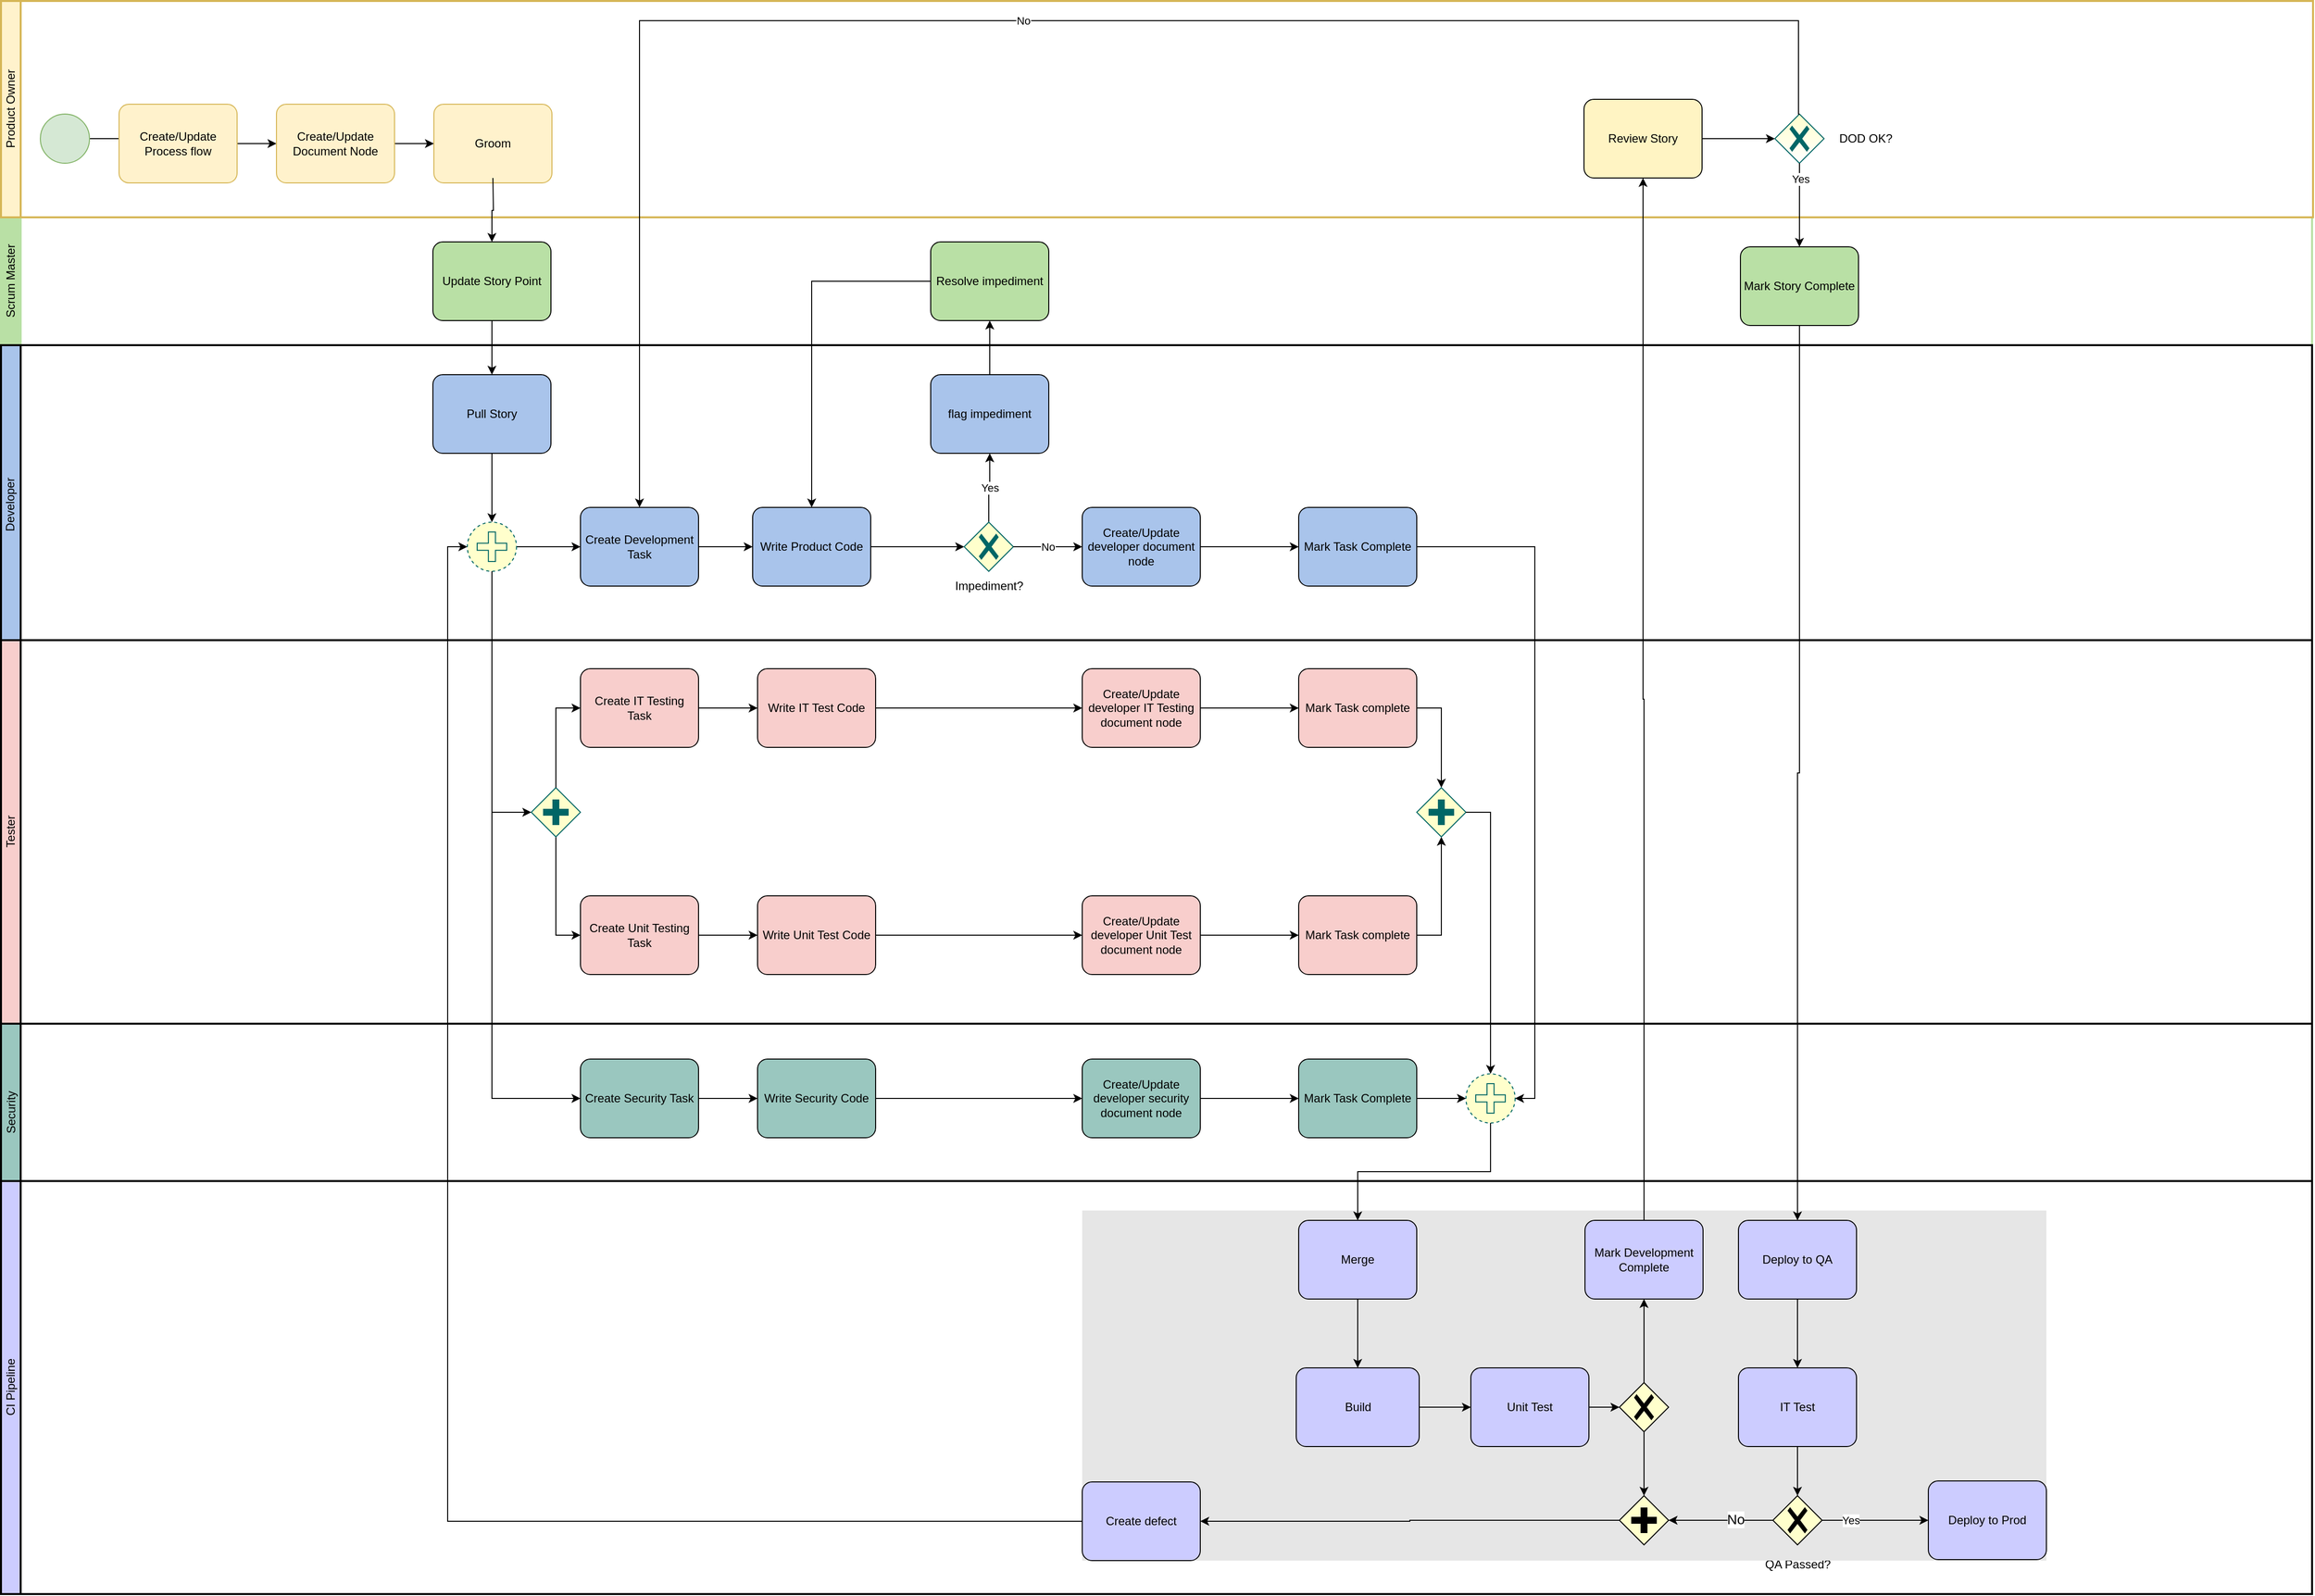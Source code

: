 <mxfile version="17.1.0" type="github" pages="2">
  <diagram id="_5m3srf5jCz5CyNSayfB" name="process">
    <mxGraphModel dx="2771" dy="2364" grid="1" gridSize="10" guides="1" tooltips="1" connect="1" arrows="1" fold="1" page="1" pageScale="1" pageWidth="850" pageHeight="1100" background="#FFFFFF" math="0" shadow="0">
      <root>
        <mxCell id="0" />
        <mxCell id="1" parent="0" />
        <mxCell id="sJbma0cb8wTK5Nyl8_7U-2" value="Scrum Master" style="swimlane;html=1;startSize=20;fontStyle=0;collapsible=0;horizontal=0;swimlaneLine=1;swimlaneFillColor=#ffffff;strokeWidth=2;fillColor=#B9E0A5;fontColor=#000000;strokeColor=#B9E0A5;" parent="1" vertex="1">
          <mxGeometry x="-449" y="150" width="2349" height="130" as="geometry" />
        </mxCell>
        <mxCell id="jja5alJUXIAyAUdd--PY-1" value="Update Story Point" style="points=[[0.25,0,0],[0.5,0,0],[0.75,0,0],[1,0.25,0],[1,0.5,0],[1,0.75,0],[0.75,1,0],[0.5,1,0],[0.25,1,0],[0,0.75,0],[0,0.5,0],[0,0.25,0]];shape=mxgraph.bpmn.task;whiteSpace=wrap;rectStyle=rounded;size=10;taskMarker=abstract;fillColor=#B9E0A5;" parent="sJbma0cb8wTK5Nyl8_7U-2" vertex="1">
          <mxGeometry x="439" y="25" width="120" height="80" as="geometry" />
        </mxCell>
        <mxCell id="ajSq1QWMYXaIRyncZ6ZC-3" value="Resolve impediment" style="points=[[0.25,0,0],[0.5,0,0],[0.75,0,0],[1,0.25,0],[1,0.5,0],[1,0.75,0],[0.75,1,0],[0.5,1,0],[0.25,1,0],[0,0.75,0],[0,0.5,0],[0,0.25,0]];shape=mxgraph.bpmn.task;whiteSpace=wrap;rectStyle=rounded;size=10;taskMarker=abstract;fillColor=#B9E0A5;" parent="sJbma0cb8wTK5Nyl8_7U-2" vertex="1">
          <mxGeometry x="945" y="25" width="120" height="80" as="geometry" />
        </mxCell>
        <mxCell id="ajSq1QWMYXaIRyncZ6ZC-12" value="Mark Story Complete" style="points=[[0.25,0,0],[0.5,0,0],[0.75,0,0],[1,0.25,0],[1,0.5,0],[1,0.75,0],[0.75,1,0],[0.5,1,0],[0.25,1,0],[0,0.75,0],[0,0.5,0],[0,0.25,0]];shape=mxgraph.bpmn.task;whiteSpace=wrap;rectStyle=rounded;size=10;taskMarker=abstract;fillColor=#B9E0A5;" parent="sJbma0cb8wTK5Nyl8_7U-2" vertex="1">
          <mxGeometry x="1768" y="30" width="120" height="80" as="geometry" />
        </mxCell>
        <mxCell id="sJbma0cb8wTK5Nyl8_7U-1" value="Product Owner" style="swimlane;html=1;startSize=20;fontStyle=0;collapsible=0;horizontal=0;swimlaneLine=1;swimlaneFillColor=#ffffff;strokeWidth=2;fillColor=#fff2cc;strokeColor=#d6b656;" parent="1" vertex="1">
          <mxGeometry x="-449" y="-70" width="2350" height="220" as="geometry" />
        </mxCell>
        <mxCell id="ajSq1QWMYXaIRyncZ6ZC-25" style="edgeStyle=orthogonalEdgeStyle;rounded=0;orthogonalLoop=1;jettySize=auto;html=1;exitX=1;exitY=0.5;exitDx=0;exitDy=0;exitPerimeter=0;" parent="sJbma0cb8wTK5Nyl8_7U-1" source="sJbma0cb8wTK5Nyl8_7U-4" edge="1">
          <mxGeometry relative="1" as="geometry">
            <mxPoint x="150" y="140" as="targetPoint" />
          </mxGeometry>
        </mxCell>
        <mxCell id="sJbma0cb8wTK5Nyl8_7U-4" value="" style="points=[[0.145,0.145,0],[0.5,0,0],[0.855,0.145,0],[1,0.5,0],[0.855,0.855,0],[0.5,1,0],[0.145,0.855,0],[0,0.5,0]];shape=mxgraph.bpmn.event;html=1;verticalLabelPosition=bottom;labelBackgroundColor=#ffffff;verticalAlign=top;align=center;perimeter=ellipsePerimeter;outlineConnect=0;aspect=fixed;outline=standard;symbol=general;fillColor=#d5e8d4;strokeColor=#82b366;" parent="sJbma0cb8wTK5Nyl8_7U-1" vertex="1">
          <mxGeometry x="40" y="115" width="50" height="50" as="geometry" />
        </mxCell>
        <mxCell id="sJbma0cb8wTK5Nyl8_7U-5" value="Groom" style="points=[[0.25,0,0],[0.5,0,0],[0.75,0,0],[1,0.25,0],[1,0.5,0],[1,0.75,0],[0.75,1,0],[0.5,1,0],[0.25,1,0],[0,0.75,0],[0,0.5,0],[0,0.25,0]];shape=mxgraph.bpmn.task;whiteSpace=wrap;rectStyle=rounded;size=10;taskMarker=abstract;fillColor=#fff2cc;strokeColor=#d6b656;" parent="sJbma0cb8wTK5Nyl8_7U-1" vertex="1">
          <mxGeometry x="440" y="105" width="120" height="80" as="geometry" />
        </mxCell>
        <mxCell id="I5ZCA-VMFBdSvRMIru1C-3" value="" style="edgeStyle=orthogonalEdgeStyle;rounded=0;orthogonalLoop=1;jettySize=auto;html=1;fontSize=12;fontColor=#000000;" edge="1" parent="sJbma0cb8wTK5Nyl8_7U-1" source="ajSq1QWMYXaIRyncZ6ZC-8" target="ajSq1QWMYXaIRyncZ6ZC-10">
          <mxGeometry relative="1" as="geometry" />
        </mxCell>
        <mxCell id="ajSq1QWMYXaIRyncZ6ZC-8" value="Review Story" style="points=[[0.25,0,0],[0.5,0,0],[0.75,0,0],[1,0.25,0],[1,0.5,0],[1,0.75,0],[0.75,1,0],[0.5,1,0],[0.25,1,0],[0,0.75,0],[0,0.5,0],[0,0.25,0]];shape=mxgraph.bpmn.task;whiteSpace=wrap;rectStyle=rounded;size=10;taskMarker=abstract;fillColor=#FFF4C3;" parent="sJbma0cb8wTK5Nyl8_7U-1" vertex="1">
          <mxGeometry x="1609" y="100" width="120" height="80" as="geometry" />
        </mxCell>
        <mxCell id="JQ7lt5-j7r5x1BYTMg8N-10" value="" style="group" parent="sJbma0cb8wTK5Nyl8_7U-1" vertex="1" connectable="0">
          <mxGeometry x="1398" y="105" width="120" height="50" as="geometry" />
        </mxCell>
        <mxCell id="ajSq1QWMYXaIRyncZ6ZC-10" value="" style="points=[[0.25,0.25,0],[0.5,0,0],[0.75,0.25,0],[1,0.5,0],[0.75,0.75,0],[0.5,1,0],[0.25,0.75,0],[0,0.5,0]];shape=mxgraph.bpmn.gateway2;html=1;verticalLabelPosition=bottom;labelBackgroundColor=#ffffff;verticalAlign=top;align=center;perimeter=rhombusPerimeter;outlineConnect=0;outline=none;symbol=none;gwType=exclusive;fillColor=#FFFFCC;fontColor=#ffffff;strokeColor=#006666;gradientColor=#ffffff;" parent="JQ7lt5-j7r5x1BYTMg8N-10" vertex="1">
          <mxGeometry x="405" y="10" width="50" height="50" as="geometry" />
        </mxCell>
        <mxCell id="JQ7lt5-j7r5x1BYTMg8N-24" style="edgeStyle=orthogonalEdgeStyle;rounded=0;orthogonalLoop=1;jettySize=auto;html=1;exitX=1;exitY=0.5;exitDx=0;exitDy=0;exitPerimeter=0;" parent="sJbma0cb8wTK5Nyl8_7U-1" source="JQ7lt5-j7r5x1BYTMg8N-11" target="JQ7lt5-j7r5x1BYTMg8N-12" edge="1">
          <mxGeometry relative="1" as="geometry" />
        </mxCell>
        <mxCell id="JQ7lt5-j7r5x1BYTMg8N-11" value="Create/Update Process flow" style="points=[[0.25,0,0],[0.5,0,0],[0.75,0,0],[1,0.25,0],[1,0.5,0],[1,0.75,0],[0.75,1,0],[0.5,1,0],[0.25,1,0],[0,0.75,0],[0,0.5,0],[0,0.25,0]];shape=mxgraph.bpmn.task;whiteSpace=wrap;rectStyle=rounded;size=10;taskMarker=abstract;fillColor=#fff2cc;strokeColor=#d6b656;" parent="sJbma0cb8wTK5Nyl8_7U-1" vertex="1">
          <mxGeometry x="120" y="105" width="120" height="80" as="geometry" />
        </mxCell>
        <mxCell id="JQ7lt5-j7r5x1BYTMg8N-23" style="edgeStyle=orthogonalEdgeStyle;rounded=0;orthogonalLoop=1;jettySize=auto;html=1;exitX=1;exitY=0.5;exitDx=0;exitDy=0;exitPerimeter=0;entryX=0;entryY=0.5;entryDx=0;entryDy=0;entryPerimeter=0;" parent="sJbma0cb8wTK5Nyl8_7U-1" source="JQ7lt5-j7r5x1BYTMg8N-12" target="sJbma0cb8wTK5Nyl8_7U-5" edge="1">
          <mxGeometry relative="1" as="geometry" />
        </mxCell>
        <mxCell id="JQ7lt5-j7r5x1BYTMg8N-12" value="Create/Update Document Node" style="points=[[0.25,0,0],[0.5,0,0],[0.75,0,0],[1,0.25,0],[1,0.5,0],[1,0.75,0],[0.75,1,0],[0.5,1,0],[0.25,1,0],[0,0.75,0],[0,0.5,0],[0,0.25,0]];shape=mxgraph.bpmn.task;whiteSpace=wrap;rectStyle=rounded;size=10;taskMarker=abstract;fillColor=#fff2cc;strokeColor=#d6b656;" parent="sJbma0cb8wTK5Nyl8_7U-1" vertex="1">
          <mxGeometry x="280" y="105" width="120" height="80" as="geometry" />
        </mxCell>
        <mxCell id="jja5alJUXIAyAUdd--PY-8" value="DOD OK?" style="text;html=1;align=center;verticalAlign=middle;resizable=0;points=[];autosize=1;strokeColor=none;fillColor=none;strokeWidth=1;fontColor=#000000;fontSize=12;" parent="sJbma0cb8wTK5Nyl8_7U-1" vertex="1">
          <mxGeometry x="1860" y="130" width="70" height="20" as="geometry" />
        </mxCell>
        <mxCell id="sJbma0cb8wTK5Nyl8_7U-3" value="Developer" style="swimlane;html=1;startSize=20;fontStyle=0;collapsible=0;horizontal=0;swimlaneLine=1;swimlaneFillColor=#ffffff;strokeWidth=2;fillColor=#A9C4EB;" parent="1" vertex="1">
          <mxGeometry x="-449" y="280" width="2349" height="325" as="geometry" />
        </mxCell>
        <mxCell id="uWNscjFByzPxEChwJTeT-58" style="edgeStyle=orthogonalEdgeStyle;rounded=0;orthogonalLoop=1;jettySize=auto;html=1;exitX=0.5;exitY=1;exitDx=0;exitDy=0;exitPerimeter=0;entryX=0.5;entryY=0;entryDx=0;entryDy=0;entryPerimeter=0;" parent="sJbma0cb8wTK5Nyl8_7U-3" source="jja5alJUXIAyAUdd--PY-2" target="uWNscjFByzPxEChwJTeT-57" edge="1">
          <mxGeometry relative="1" as="geometry" />
        </mxCell>
        <mxCell id="jja5alJUXIAyAUdd--PY-2" value="Pull Story" style="points=[[0.25,0,0],[0.5,0,0],[0.75,0,0],[1,0.25,0],[1,0.5,0],[1,0.75,0],[0.75,1,0],[0.5,1,0],[0.25,1,0],[0,0.75,0],[0,0.5,0],[0,0.25,0]];shape=mxgraph.bpmn.task;whiteSpace=wrap;rectStyle=rounded;size=10;taskMarker=abstract;fillColor=#A9C4EB;" parent="sJbma0cb8wTK5Nyl8_7U-3" vertex="1">
          <mxGeometry x="439" y="30" width="120" height="80" as="geometry" />
        </mxCell>
        <mxCell id="JQ7lt5-j7r5x1BYTMg8N-17" style="edgeStyle=orthogonalEdgeStyle;rounded=0;orthogonalLoop=1;jettySize=auto;html=1;exitX=1;exitY=0.5;exitDx=0;exitDy=0;exitPerimeter=0;entryX=0;entryY=0.5;entryDx=0;entryDy=0;entryPerimeter=0;" parent="sJbma0cb8wTK5Nyl8_7U-3" source="jja5alJUXIAyAUdd--PY-3" target="jja5alJUXIAyAUdd--PY-13" edge="1">
          <mxGeometry relative="1" as="geometry" />
        </mxCell>
        <mxCell id="jja5alJUXIAyAUdd--PY-3" value="Create Development Task" style="points=[[0.25,0,0],[0.5,0,0],[0.75,0,0],[1,0.25,0],[1,0.5,0],[1,0.75,0],[0.75,1,0],[0.5,1,0],[0.25,1,0],[0,0.75,0],[0,0.5,0],[0,0.25,0]];shape=mxgraph.bpmn.task;whiteSpace=wrap;rectStyle=rounded;size=10;taskMarker=abstract;fillColor=#A9C4EB;" parent="sJbma0cb8wTK5Nyl8_7U-3" vertex="1">
          <mxGeometry x="589" y="165" width="120" height="80" as="geometry" />
        </mxCell>
        <mxCell id="jja5alJUXIAyAUdd--PY-12" value="Yes" style="edgeStyle=orthogonalEdgeStyle;rounded=0;orthogonalLoop=1;jettySize=auto;html=1;exitX=0.5;exitY=0;exitDx=0;exitDy=0;exitPerimeter=0;entryX=0.5;entryY=1;entryDx=0;entryDy=0;entryPerimeter=0;" parent="sJbma0cb8wTK5Nyl8_7U-3" source="jja5alJUXIAyAUdd--PY-7" target="jja5alJUXIAyAUdd--PY-11" edge="1">
          <mxGeometry relative="1" as="geometry" />
        </mxCell>
        <mxCell id="jja5alJUXIAyAUdd--PY-11" value="flag impediment" style="points=[[0.25,0,0],[0.5,0,0],[0.75,0,0],[1,0.25,0],[1,0.5,0],[1,0.75,0],[0.75,1,0],[0.5,1,0],[0.25,1,0],[0,0.75,0],[0,0.5,0],[0,0.25,0]];shape=mxgraph.bpmn.task;whiteSpace=wrap;rectStyle=rounded;size=10;taskMarker=abstract;fillColor=#A9C4EB;" parent="sJbma0cb8wTK5Nyl8_7U-3" vertex="1">
          <mxGeometry x="945" y="30" width="120" height="80" as="geometry" />
        </mxCell>
        <mxCell id="jja5alJUXIAyAUdd--PY-52" value="Create/Update developer document node" style="points=[[0.25,0,0],[0.5,0,0],[0.75,0,0],[1,0.25,0],[1,0.5,0],[1,0.75,0],[0.75,1,0],[0.5,1,0],[0.25,1,0],[0,0.75,0],[0,0.5,0],[0,0.25,0]];shape=mxgraph.bpmn.task;whiteSpace=wrap;rectStyle=rounded;size=10;taskMarker=abstract;fillColor=#A9C4EB;" parent="sJbma0cb8wTK5Nyl8_7U-3" vertex="1">
          <mxGeometry x="1099" y="165" width="120" height="80" as="geometry" />
        </mxCell>
        <mxCell id="JQ7lt5-j7r5x1BYTMg8N-18" style="edgeStyle=orthogonalEdgeStyle;rounded=0;orthogonalLoop=1;jettySize=auto;html=1;exitX=1;exitY=0.5;exitDx=0;exitDy=0;exitPerimeter=0;entryX=0;entryY=0.5;entryDx=0;entryDy=0;entryPerimeter=0;" parent="sJbma0cb8wTK5Nyl8_7U-3" source="jja5alJUXIAyAUdd--PY-13" target="jja5alJUXIAyAUdd--PY-7" edge="1">
          <mxGeometry relative="1" as="geometry" />
        </mxCell>
        <mxCell id="jja5alJUXIAyAUdd--PY-13" value="Write Product Code" style="points=[[0.25,0,0],[0.5,0,0],[0.75,0,0],[1,0.25,0],[1,0.5,0],[1,0.75,0],[0.75,1,0],[0.5,1,0],[0.25,1,0],[0,0.75,0],[0,0.5,0],[0,0.25,0]];shape=mxgraph.bpmn.task;whiteSpace=wrap;rectStyle=rounded;size=10;taskMarker=abstract;fillColor=#A9C4EB;" parent="sJbma0cb8wTK5Nyl8_7U-3" vertex="1">
          <mxGeometry x="764" y="165" width="120" height="80" as="geometry" />
        </mxCell>
        <mxCell id="JQ7lt5-j7r5x1BYTMg8N-20" value="" style="group" parent="sJbma0cb8wTK5Nyl8_7U-3" vertex="1" connectable="0">
          <mxGeometry x="959" y="180" width="90" height="75" as="geometry" />
        </mxCell>
        <mxCell id="jja5alJUXIAyAUdd--PY-7" value="" style="points=[[0.25,0.25,0],[0.5,0,0],[0.75,0.25,0],[1,0.5,0],[0.75,0.75,0],[0.5,1,0],[0.25,0.75,0],[0,0.5,0]];shape=mxgraph.bpmn.gateway2;html=1;verticalLabelPosition=bottom;labelBackgroundColor=#ffffff;verticalAlign=top;align=center;perimeter=rhombusPerimeter;outlineConnect=0;outline=none;symbol=none;gwType=exclusive;fillColor=#FFFFCC;strokeColor=#006666;" parent="JQ7lt5-j7r5x1BYTMg8N-20" vertex="1">
          <mxGeometry x="20" width="50" height="50" as="geometry" />
        </mxCell>
        <mxCell id="JQ7lt5-j7r5x1BYTMg8N-19" value="Impediment?" style="text;html=1;align=center;verticalAlign=middle;resizable=0;points=[];autosize=1;strokeColor=none;fillColor=none;" parent="JQ7lt5-j7r5x1BYTMg8N-20" vertex="1">
          <mxGeometry y="55" width="90" height="20" as="geometry" />
        </mxCell>
        <mxCell id="JQ7lt5-j7r5x1BYTMg8N-21" value="No" style="edgeStyle=orthogonalEdgeStyle;rounded=0;orthogonalLoop=1;jettySize=auto;html=1;exitX=1;exitY=0.5;exitDx=0;exitDy=0;exitPerimeter=0;entryX=0;entryY=0.5;entryDx=0;entryDy=0;entryPerimeter=0;" parent="sJbma0cb8wTK5Nyl8_7U-3" source="jja5alJUXIAyAUdd--PY-7" target="jja5alJUXIAyAUdd--PY-52" edge="1">
          <mxGeometry relative="1" as="geometry" />
        </mxCell>
        <mxCell id="uWNscjFByzPxEChwJTeT-59" style="edgeStyle=orthogonalEdgeStyle;rounded=0;orthogonalLoop=1;jettySize=auto;html=1;exitX=1;exitY=0.5;exitDx=0;exitDy=0;exitPerimeter=0;entryX=0;entryY=0.5;entryDx=0;entryDy=0;entryPerimeter=0;" parent="sJbma0cb8wTK5Nyl8_7U-3" source="uWNscjFByzPxEChwJTeT-57" target="jja5alJUXIAyAUdd--PY-3" edge="1">
          <mxGeometry relative="1" as="geometry" />
        </mxCell>
        <mxCell id="uWNscjFByzPxEChwJTeT-57" value="" style="points=[[0.145,0.145,0],[0.5,0,0],[0.855,0.145,0],[1,0.5,0],[0.855,0.855,0],[0.5,1,0],[0.145,0.855,0],[0,0.5,0]];shape=mxgraph.bpmn.event;html=1;verticalLabelPosition=bottom;labelBackgroundColor=#ffffff;verticalAlign=top;align=center;perimeter=ellipsePerimeter;outlineConnect=0;aspect=fixed;outline=eventNonint;symbol=parallelMultiple;fillColor=#FFFFCC;strokeColor=#006666;" parent="sJbma0cb8wTK5Nyl8_7U-3" vertex="1">
          <mxGeometry x="474" y="180" width="50" height="50" as="geometry" />
        </mxCell>
        <mxCell id="uWNscjFByzPxEChwJTeT-28" value="Mark Task Complete" style="points=[[0.25,0,0],[0.5,0,0],[0.75,0,0],[1,0.25,0],[1,0.5,0],[1,0.75,0],[0.75,1,0],[0.5,1,0],[0.25,1,0],[0,0.75,0],[0,0.5,0],[0,0.25,0]];shape=mxgraph.bpmn.task;whiteSpace=wrap;rectStyle=rounded;size=10;taskMarker=abstract;fillColor=#A9C4EB;" parent="sJbma0cb8wTK5Nyl8_7U-3" vertex="1">
          <mxGeometry x="1319" y="165" width="120" height="80" as="geometry" />
        </mxCell>
        <mxCell id="uWNscjFByzPxEChwJTeT-29" value="" style="edgeStyle=orthogonalEdgeStyle;rounded=0;orthogonalLoop=1;jettySize=auto;html=1;" parent="sJbma0cb8wTK5Nyl8_7U-3" source="jja5alJUXIAyAUdd--PY-52" target="uWNscjFByzPxEChwJTeT-28" edge="1">
          <mxGeometry relative="1" as="geometry" />
        </mxCell>
        <mxCell id="jja5alJUXIAyAUdd--PY-9" style="edgeStyle=orthogonalEdgeStyle;rounded=0;orthogonalLoop=1;jettySize=auto;html=1;exitX=0.5;exitY=1;exitDx=0;exitDy=0;exitPerimeter=0;entryX=0.5;entryY=0;entryDx=0;entryDy=0;entryPerimeter=0;" parent="1" target="jja5alJUXIAyAUdd--PY-1" edge="1">
          <mxGeometry relative="1" as="geometry">
            <mxPoint x="51" y="110" as="sourcePoint" />
          </mxGeometry>
        </mxCell>
        <mxCell id="jja5alJUXIAyAUdd--PY-10" style="edgeStyle=orthogonalEdgeStyle;rounded=0;orthogonalLoop=1;jettySize=auto;html=1;exitX=0.5;exitY=1;exitDx=0;exitDy=0;exitPerimeter=0;entryX=0.5;entryY=0;entryDx=0;entryDy=0;entryPerimeter=0;" parent="1" source="jja5alJUXIAyAUdd--PY-1" target="jja5alJUXIAyAUdd--PY-2" edge="1">
          <mxGeometry relative="1" as="geometry" />
        </mxCell>
        <mxCell id="jja5alJUXIAyAUdd--PY-16" value="Tester" style="swimlane;html=1;startSize=20;fontStyle=0;collapsible=0;horizontal=0;swimlaneLine=1;swimlaneFillColor=#ffffff;strokeWidth=2;fillColor=#F8CECC;" parent="1" vertex="1">
          <mxGeometry x="-449" y="580" width="2349" height="390" as="geometry" />
        </mxCell>
        <mxCell id="jja5alJUXIAyAUdd--PY-19" value="Create Unit Testing Task" style="points=[[0.25,0,0],[0.5,0,0],[0.75,0,0],[1,0.25,0],[1,0.5,0],[1,0.75,0],[0.75,1,0],[0.5,1,0],[0.25,1,0],[0,0.75,0],[0,0.5,0],[0,0.25,0]];shape=mxgraph.bpmn.task;whiteSpace=wrap;rectStyle=rounded;size=10;taskMarker=abstract;fillColor=#F8CECC;" parent="jja5alJUXIAyAUdd--PY-16" vertex="1">
          <mxGeometry x="589" y="260" width="120" height="80" as="geometry" />
        </mxCell>
        <mxCell id="jja5alJUXIAyAUdd--PY-24" value="" style="edgeStyle=orthogonalEdgeStyle;rounded=0;orthogonalLoop=1;jettySize=auto;html=1;entryX=0;entryY=0.5;entryDx=0;entryDy=0;entryPerimeter=0;" parent="jja5alJUXIAyAUdd--PY-16" source="jja5alJUXIAyAUdd--PY-19" target="jja5alJUXIAyAUdd--PY-26" edge="1">
          <mxGeometry relative="1" as="geometry">
            <mxPoint x="470" y="235" as="targetPoint" />
          </mxGeometry>
        </mxCell>
        <mxCell id="jja5alJUXIAyAUdd--PY-26" value="Write Unit Test Code" style="points=[[0.25,0,0],[0.5,0,0],[0.75,0,0],[1,0.25,0],[1,0.5,0],[1,0.75,0],[0.75,1,0],[0.5,1,0],[0.25,1,0],[0,0.75,0],[0,0.5,0],[0,0.25,0]];shape=mxgraph.bpmn.task;whiteSpace=wrap;rectStyle=rounded;size=10;taskMarker=abstract;fillColor=#F8CECC;" parent="jja5alJUXIAyAUdd--PY-16" vertex="1">
          <mxGeometry x="769" y="260" width="120" height="80" as="geometry" />
        </mxCell>
        <mxCell id="I5ZCA-VMFBdSvRMIru1C-8" style="edgeStyle=orthogonalEdgeStyle;rounded=0;orthogonalLoop=1;jettySize=auto;html=1;exitX=1;exitY=0.5;exitDx=0;exitDy=0;exitPerimeter=0;fontSize=12;fontColor=#000000;" edge="1" parent="jja5alJUXIAyAUdd--PY-16" source="jja5alJUXIAyAUdd--PY-46" target="uWNscjFByzPxEChwJTeT-18">
          <mxGeometry relative="1" as="geometry" />
        </mxCell>
        <mxCell id="jja5alJUXIAyAUdd--PY-46" value="Mark Task complete" style="points=[[0.25,0,0],[0.5,0,0],[0.75,0,0],[1,0.25,0],[1,0.5,0],[1,0.75,0],[0.75,1,0],[0.5,1,0],[0.25,1,0],[0,0.75,0],[0,0.5,0],[0,0.25,0]];shape=mxgraph.bpmn.task;whiteSpace=wrap;rectStyle=rounded;size=10;taskMarker=abstract;fillColor=#F8CECC;" parent="jja5alJUXIAyAUdd--PY-16" vertex="1">
          <mxGeometry x="1319" y="260" width="120" height="80" as="geometry" />
        </mxCell>
        <mxCell id="jja5alJUXIAyAUdd--PY-47" value="" style="edgeStyle=orthogonalEdgeStyle;rounded=0;orthogonalLoop=1;jettySize=auto;html=1;entryX=0;entryY=0.5;entryDx=0;entryDy=0;entryPerimeter=0;" parent="jja5alJUXIAyAUdd--PY-16" source="jja5alJUXIAyAUdd--PY-26" target="uWNscjFByzPxEChwJTeT-35" edge="1">
          <mxGeometry relative="1" as="geometry" />
        </mxCell>
        <mxCell id="uWNscjFByzPxEChwJTeT-9" style="edgeStyle=orthogonalEdgeStyle;rounded=0;orthogonalLoop=1;jettySize=auto;html=1;exitX=0.5;exitY=1;exitDx=0;exitDy=0;exitPerimeter=0;entryX=0;entryY=0.5;entryDx=0;entryDy=0;entryPerimeter=0;" parent="jja5alJUXIAyAUdd--PY-16" source="uWNscjFByzPxEChwJTeT-8" target="jja5alJUXIAyAUdd--PY-19" edge="1">
          <mxGeometry relative="1" as="geometry" />
        </mxCell>
        <mxCell id="uWNscjFByzPxEChwJTeT-8" value="" style="points=[[0.25,0.25,0],[0.5,0,0],[0.75,0.25,0],[1,0.5,0],[0.75,0.75,0],[0.5,1,0],[0.25,0.75,0],[0,0.5,0]];shape=mxgraph.bpmn.gateway2;html=1;verticalLabelPosition=bottom;labelBackgroundColor=#ffffff;verticalAlign=top;align=center;perimeter=rhombusPerimeter;outlineConnect=0;outline=none;symbol=none;gwType=parallel;fillColor=#FFFFCC;strokeColor=#006666;" parent="jja5alJUXIAyAUdd--PY-16" vertex="1">
          <mxGeometry x="539" y="150" width="50" height="50" as="geometry" />
        </mxCell>
        <mxCell id="uWNscjFByzPxEChwJTeT-15" style="edgeStyle=orthogonalEdgeStyle;rounded=0;orthogonalLoop=1;jettySize=auto;html=1;exitX=1;exitY=0.5;exitDx=0;exitDy=0;exitPerimeter=0;entryX=0;entryY=0.5;entryDx=0;entryDy=0;entryPerimeter=0;" parent="jja5alJUXIAyAUdd--PY-16" source="uWNscjFByzPxEChwJTeT-11" target="uWNscjFByzPxEChwJTeT-31" edge="1">
          <mxGeometry relative="1" as="geometry">
            <mxPoint x="1069" y="69" as="targetPoint" />
          </mxGeometry>
        </mxCell>
        <mxCell id="uWNscjFByzPxEChwJTeT-11" value="Write IT Test Code" style="points=[[0.25,0,0],[0.5,0,0],[0.75,0,0],[1,0.25,0],[1,0.5,0],[1,0.75,0],[0.75,1,0],[0.5,1,0],[0.25,1,0],[0,0.75,0],[0,0.5,0],[0,0.25,0]];shape=mxgraph.bpmn.task;whiteSpace=wrap;rectStyle=rounded;size=10;taskMarker=abstract;fillColor=#F8CECC;" parent="jja5alJUXIAyAUdd--PY-16" vertex="1">
          <mxGeometry x="769" y="29" width="120" height="80" as="geometry" />
        </mxCell>
        <mxCell id="I5ZCA-VMFBdSvRMIru1C-7" style="edgeStyle=orthogonalEdgeStyle;rounded=0;orthogonalLoop=1;jettySize=auto;html=1;exitX=1;exitY=0.5;exitDx=0;exitDy=0;exitPerimeter=0;fontSize=12;fontColor=#000000;" edge="1" parent="jja5alJUXIAyAUdd--PY-16" source="uWNscjFByzPxEChwJTeT-12" target="uWNscjFByzPxEChwJTeT-18">
          <mxGeometry relative="1" as="geometry" />
        </mxCell>
        <mxCell id="uWNscjFByzPxEChwJTeT-12" value="Mark Task complete" style="points=[[0.25,0,0],[0.5,0,0],[0.75,0,0],[1,0.25,0],[1,0.5,0],[1,0.75,0],[0.75,1,0],[0.5,1,0],[0.25,1,0],[0,0.75,0],[0,0.5,0],[0,0.25,0]];shape=mxgraph.bpmn.task;whiteSpace=wrap;rectStyle=rounded;size=10;taskMarker=abstract;strokeColor=#000000;fillColor=#F8CECC;" parent="jja5alJUXIAyAUdd--PY-16" vertex="1">
          <mxGeometry x="1319" y="29" width="120" height="80" as="geometry" />
        </mxCell>
        <mxCell id="uWNscjFByzPxEChwJTeT-18" value="" style="points=[[0.25,0.25,0],[0.5,0,0],[0.75,0.25,0],[1,0.5,0],[0.75,0.75,0],[0.5,1,0],[0.25,0.75,0],[0,0.5,0]];shape=mxgraph.bpmn.gateway2;html=1;verticalLabelPosition=bottom;labelBackgroundColor=#ffffff;verticalAlign=top;align=center;perimeter=rhombusPerimeter;outlineConnect=0;outline=none;symbol=none;gwType=parallel;fillColor=#FFFFCC;strokeColor=#006666;" parent="jja5alJUXIAyAUdd--PY-16" vertex="1">
          <mxGeometry x="1439" y="150" width="50" height="50" as="geometry" />
        </mxCell>
        <mxCell id="uWNscjFByzPxEChwJTeT-34" style="edgeStyle=orthogonalEdgeStyle;rounded=0;orthogonalLoop=1;jettySize=auto;html=1;exitX=1;exitY=0.5;exitDx=0;exitDy=0;exitPerimeter=0;entryX=0;entryY=0.5;entryDx=0;entryDy=0;entryPerimeter=0;" parent="jja5alJUXIAyAUdd--PY-16" source="uWNscjFByzPxEChwJTeT-31" target="uWNscjFByzPxEChwJTeT-12" edge="1">
          <mxGeometry relative="1" as="geometry" />
        </mxCell>
        <mxCell id="uWNscjFByzPxEChwJTeT-31" value="Create/Update developer IT Testing document node" style="points=[[0.25,0,0],[0.5,0,0],[0.75,0,0],[1,0.25,0],[1,0.5,0],[1,0.75,0],[0.75,1,0],[0.5,1,0],[0.25,1,0],[0,0.75,0],[0,0.5,0],[0,0.25,0]];shape=mxgraph.bpmn.task;whiteSpace=wrap;rectStyle=rounded;size=10;taskMarker=abstract;fillColor=#F8CECC;" parent="jja5alJUXIAyAUdd--PY-16" vertex="1">
          <mxGeometry x="1099" y="29" width="120" height="80" as="geometry" />
        </mxCell>
        <mxCell id="uWNscjFByzPxEChwJTeT-36" style="edgeStyle=orthogonalEdgeStyle;rounded=0;orthogonalLoop=1;jettySize=auto;html=1;exitX=1;exitY=0.5;exitDx=0;exitDy=0;exitPerimeter=0;entryX=0;entryY=0.5;entryDx=0;entryDy=0;entryPerimeter=0;" parent="jja5alJUXIAyAUdd--PY-16" source="uWNscjFByzPxEChwJTeT-35" target="jja5alJUXIAyAUdd--PY-46" edge="1">
          <mxGeometry relative="1" as="geometry" />
        </mxCell>
        <mxCell id="uWNscjFByzPxEChwJTeT-35" value="Create/Update developer Unit Test document node" style="points=[[0.25,0,0],[0.5,0,0],[0.75,0,0],[1,0.25,0],[1,0.5,0],[1,0.75,0],[0.75,1,0],[0.5,1,0],[0.25,1,0],[0,0.75,0],[0,0.5,0],[0,0.25,0]];shape=mxgraph.bpmn.task;whiteSpace=wrap;rectStyle=rounded;size=10;taskMarker=abstract;fillColor=#F8CECC;" parent="jja5alJUXIAyAUdd--PY-16" vertex="1">
          <mxGeometry x="1099" y="260" width="120" height="80" as="geometry" />
        </mxCell>
        <mxCell id="uWNscjFByzPxEChwJTeT-10" value="Create IT Testing Task" style="points=[[0.25,0,0],[0.5,0,0],[0.75,0,0],[1,0.25,0],[1,0.5,0],[1,0.75,0],[0.75,1,0],[0.5,1,0],[0.25,1,0],[0,0.75,0],[0,0.5,0],[0,0.25,0]];shape=mxgraph.bpmn.task;whiteSpace=wrap;rectStyle=rounded;size=10;taskMarker=abstract;fillColor=#F8CECC;" parent="jja5alJUXIAyAUdd--PY-16" vertex="1">
          <mxGeometry x="589" y="29" width="120" height="80" as="geometry" />
        </mxCell>
        <mxCell id="uWNscjFByzPxEChwJTeT-22" style="edgeStyle=orthogonalEdgeStyle;rounded=0;orthogonalLoop=1;jettySize=auto;html=1;exitX=0.5;exitY=0;exitDx=0;exitDy=0;exitPerimeter=0;entryX=0;entryY=0.5;entryDx=0;entryDy=0;entryPerimeter=0;" parent="jja5alJUXIAyAUdd--PY-16" source="uWNscjFByzPxEChwJTeT-8" target="uWNscjFByzPxEChwJTeT-10" edge="1">
          <mxGeometry relative="1" as="geometry" />
        </mxCell>
        <mxCell id="uWNscjFByzPxEChwJTeT-14" style="edgeStyle=orthogonalEdgeStyle;rounded=0;orthogonalLoop=1;jettySize=auto;html=1;exitX=1;exitY=0.5;exitDx=0;exitDy=0;exitPerimeter=0;" parent="jja5alJUXIAyAUdd--PY-16" source="uWNscjFByzPxEChwJTeT-10" target="uWNscjFByzPxEChwJTeT-11" edge="1">
          <mxGeometry relative="1" as="geometry" />
        </mxCell>
        <mxCell id="jja5alJUXIAyAUdd--PY-32" value="Security" style="swimlane;html=1;startSize=20;fontStyle=0;collapsible=0;horizontal=0;swimlaneLine=1;swimlaneFillColor=#ffffff;strokeWidth=2;fillColor=#9AC7BF;" parent="1" vertex="1">
          <mxGeometry x="-449" y="970" width="2349" height="181" as="geometry" />
        </mxCell>
        <mxCell id="jja5alJUXIAyAUdd--PY-33" value="Create Security Task" style="points=[[0.25,0,0],[0.5,0,0],[0.75,0,0],[1,0.25,0],[1,0.5,0],[1,0.75,0],[0.75,1,0],[0.5,1,0],[0.25,1,0],[0,0.75,0],[0,0.5,0],[0,0.25,0]];shape=mxgraph.bpmn.task;whiteSpace=wrap;rectStyle=rounded;size=10;taskMarker=abstract;fillColor=#9AC7BF;" parent="jja5alJUXIAyAUdd--PY-32" vertex="1">
          <mxGeometry x="589" y="36" width="120" height="80" as="geometry" />
        </mxCell>
        <mxCell id="jja5alJUXIAyAUdd--PY-34" value="" style="edgeStyle=orthogonalEdgeStyle;rounded=0;orthogonalLoop=1;jettySize=auto;html=1;entryX=0;entryY=0.5;entryDx=0;entryDy=0;entryPerimeter=0;" parent="jja5alJUXIAyAUdd--PY-32" source="jja5alJUXIAyAUdd--PY-33" target="jja5alJUXIAyAUdd--PY-35" edge="1">
          <mxGeometry relative="1" as="geometry">
            <mxPoint x="470" y="235" as="targetPoint" />
          </mxGeometry>
        </mxCell>
        <mxCell id="jja5alJUXIAyAUdd--PY-35" value="Write Security Code" style="points=[[0.25,0,0],[0.5,0,0],[0.75,0,0],[1,0.25,0],[1,0.5,0],[1,0.75,0],[0.75,1,0],[0.5,1,0],[0.25,1,0],[0,0.75,0],[0,0.5,0],[0,0.25,0]];shape=mxgraph.bpmn.task;whiteSpace=wrap;rectStyle=rounded;size=10;taskMarker=abstract;fillColor=#9AC7BF;" parent="jja5alJUXIAyAUdd--PY-32" vertex="1">
          <mxGeometry x="769" y="36" width="120" height="80" as="geometry" />
        </mxCell>
        <mxCell id="jja5alJUXIAyAUdd--PY-55" value="Mark Task Complete" style="points=[[0.25,0,0],[0.5,0,0],[0.75,0,0],[1,0.25,0],[1,0.5,0],[1,0.75,0],[0.75,1,0],[0.5,1,0],[0.25,1,0],[0,0.75,0],[0,0.5,0],[0,0.25,0]];shape=mxgraph.bpmn.task;whiteSpace=wrap;rectStyle=rounded;size=10;taskMarker=abstract;fillColor=#9AC7BF;" parent="jja5alJUXIAyAUdd--PY-32" vertex="1">
          <mxGeometry x="1319" y="36" width="120" height="80" as="geometry" />
        </mxCell>
        <mxCell id="jja5alJUXIAyAUdd--PY-56" value="" style="edgeStyle=orthogonalEdgeStyle;rounded=0;orthogonalLoop=1;jettySize=auto;html=1;entryX=0;entryY=0.5;entryDx=0;entryDy=0;entryPerimeter=0;" parent="jja5alJUXIAyAUdd--PY-32" source="jja5alJUXIAyAUdd--PY-35" target="uWNscjFByzPxEChwJTeT-37" edge="1">
          <mxGeometry relative="1" as="geometry" />
        </mxCell>
        <mxCell id="JQ7lt5-j7r5x1BYTMg8N-7" value="" style="points=[[0.145,0.145,0],[0.5,0,0],[0.855,0.145,0],[1,0.5,0],[0.855,0.855,0],[0.5,1,0],[0.145,0.855,0],[0,0.5,0]];shape=mxgraph.bpmn.event;html=1;verticalLabelPosition=bottom;labelBackgroundColor=#ffffff;verticalAlign=top;align=center;perimeter=ellipsePerimeter;outlineConnect=0;aspect=fixed;outline=eventNonint;symbol=parallelMultiple;fillColor=#FFFFCC;strokeColor=#006666;" parent="jja5alJUXIAyAUdd--PY-32" vertex="1">
          <mxGeometry x="1489" y="51" width="50" height="50" as="geometry" />
        </mxCell>
        <mxCell id="jja5alJUXIAyAUdd--PY-41" style="edgeStyle=orthogonalEdgeStyle;rounded=0;orthogonalLoop=1;jettySize=auto;html=1;entryX=0;entryY=0.5;entryDx=0;entryDy=0;entryPerimeter=0;exitX=1;exitY=0.5;exitDx=0;exitDy=0;exitPerimeter=0;" parent="jja5alJUXIAyAUdd--PY-32" source="jja5alJUXIAyAUdd--PY-55" target="JQ7lt5-j7r5x1BYTMg8N-7" edge="1">
          <mxGeometry relative="1" as="geometry">
            <mxPoint x="840" y="76" as="sourcePoint" />
          </mxGeometry>
        </mxCell>
        <mxCell id="uWNscjFByzPxEChwJTeT-38" style="edgeStyle=orthogonalEdgeStyle;rounded=0;orthogonalLoop=1;jettySize=auto;html=1;exitX=1;exitY=0.5;exitDx=0;exitDy=0;exitPerimeter=0;entryX=0;entryY=0.5;entryDx=0;entryDy=0;entryPerimeter=0;" parent="jja5alJUXIAyAUdd--PY-32" source="uWNscjFByzPxEChwJTeT-37" target="jja5alJUXIAyAUdd--PY-55" edge="1">
          <mxGeometry relative="1" as="geometry" />
        </mxCell>
        <mxCell id="uWNscjFByzPxEChwJTeT-37" value="Create/Update developer security document node" style="points=[[0.25,0,0],[0.5,0,0],[0.75,0,0],[1,0.25,0],[1,0.5,0],[1,0.75,0],[0.75,1,0],[0.5,1,0],[0.25,1,0],[0,0.75,0],[0,0.5,0],[0,0.25,0]];shape=mxgraph.bpmn.task;whiteSpace=wrap;rectStyle=rounded;size=10;taskMarker=abstract;fillColor=#9AC7BF;" parent="jja5alJUXIAyAUdd--PY-32" vertex="1">
          <mxGeometry x="1099" y="36" width="120" height="80" as="geometry" />
        </mxCell>
        <mxCell id="ajSq1QWMYXaIRyncZ6ZC-4" style="edgeStyle=orthogonalEdgeStyle;rounded=0;orthogonalLoop=1;jettySize=auto;html=1;exitX=0.5;exitY=0;exitDx=0;exitDy=0;exitPerimeter=0;entryX=0.5;entryY=1;entryDx=0;entryDy=0;entryPerimeter=0;" parent="1" source="jja5alJUXIAyAUdd--PY-11" target="ajSq1QWMYXaIRyncZ6ZC-3" edge="1">
          <mxGeometry relative="1" as="geometry" />
        </mxCell>
        <mxCell id="ajSq1QWMYXaIRyncZ6ZC-24" style="edgeStyle=orthogonalEdgeStyle;rounded=0;orthogonalLoop=1;jettySize=auto;html=1;exitX=0;exitY=0.5;exitDx=0;exitDy=0;exitPerimeter=0;" parent="1" source="ajSq1QWMYXaIRyncZ6ZC-3" target="jja5alJUXIAyAUdd--PY-13" edge="1">
          <mxGeometry relative="1" as="geometry" />
        </mxCell>
        <mxCell id="JQ7lt5-j7r5x1BYTMg8N-1" value="CI Pipeline" style="swimlane;html=1;startSize=20;fontStyle=0;collapsible=0;horizontal=0;swimlaneLine=1;swimlaneFillColor=#ffffff;strokeWidth=2;fillColor=#CCCCFF;" parent="1" vertex="1">
          <mxGeometry x="-449" y="1130" width="2349" height="420" as="geometry" />
        </mxCell>
        <mxCell id="uWNscjFByzPxEChwJTeT-41" value="CI Passed?" style="text;html=1;align=center;verticalAlign=middle;resizable=0;points=[];autosize=1;strokeColor=none;fillColor=none;" parent="JQ7lt5-j7r5x1BYTMg8N-1" vertex="1">
          <mxGeometry x="1630" y="250" width="80" height="20" as="geometry" />
        </mxCell>
        <mxCell id="uWNscjFByzPxEChwJTeT-51" value="QA Passed?" style="text;html=1;align=center;verticalAlign=middle;resizable=0;points=[];autosize=1;strokeColor=none;fillColor=none;" parent="JQ7lt5-j7r5x1BYTMg8N-1" vertex="1">
          <mxGeometry x="1786" y="380" width="80" height="20" as="geometry" />
        </mxCell>
        <mxCell id="oMvxlA84SUnVXOagbYif-1" value="" style="group;fillColor=#E6E6E6;" parent="JQ7lt5-j7r5x1BYTMg8N-1" vertex="1" connectable="0">
          <mxGeometry x="1099" y="30" width="980" height="356" as="geometry" />
        </mxCell>
        <mxCell id="uWNscjFByzPxEChwJTeT-1" value="Deploy to QA" style="points=[[0.25,0,0],[0.5,0,0],[0.75,0,0],[1,0.25,0],[1,0.5,0],[1,0.75,0],[0.75,1,0],[0.5,1,0],[0.25,1,0],[0,0.75,0],[0,0.5,0],[0,0.25,0]];shape=mxgraph.bpmn.task;whiteSpace=wrap;rectStyle=rounded;size=10;taskMarker=abstract;fillColor=#CCCCFF;" parent="oMvxlA84SUnVXOagbYif-1" vertex="1">
          <mxGeometry x="667" y="10" width="120" height="80" as="geometry" />
        </mxCell>
        <mxCell id="uWNscjFByzPxEChwJTeT-17" value="" style="points=[[0.25,0.25,0],[0.5,0,0],[0.75,0.25,0],[1,0.5,0],[0.75,0.75,0],[0.5,1,0],[0.25,0.75,0],[0,0.5,0]];shape=mxgraph.bpmn.gateway2;html=1;verticalLabelPosition=bottom;labelBackgroundColor=#ffffff;verticalAlign=top;align=center;perimeter=rhombusPerimeter;outlineConnect=0;outline=none;symbol=none;gwType=exclusive;fillColor=#FFFFCC;" parent="oMvxlA84SUnVXOagbYif-1" vertex="1">
          <mxGeometry x="546" y="175" width="50" height="50" as="geometry" />
        </mxCell>
        <mxCell id="uWNscjFByzPxEChwJTeT-5" value="" style="group" parent="oMvxlA84SUnVXOagbYif-1" vertex="1" connectable="0">
          <mxGeometry x="20" y="160" width="495" height="120" as="geometry" />
        </mxCell>
        <mxCell id="JQ7lt5-j7r5x1BYTMg8N-5" value="Unit Test" style="points=[[0.25,0,0],[0.5,0,0],[0.75,0,0],[1,0.25,0],[1,0.5,0],[1,0.75,0],[0.75,1,0],[0.5,1,0],[0.25,1,0],[0,0.75,0],[0,0.5,0],[0,0.25,0]];shape=mxgraph.bpmn.task;whiteSpace=wrap;rectStyle=rounded;size=10;taskMarker=abstract;fillColor=#CCCCFF;" parent="uWNscjFByzPxEChwJTeT-5" vertex="1">
          <mxGeometry x="375" width="120" height="80" as="geometry" />
        </mxCell>
        <mxCell id="uWNscjFByzPxEChwJTeT-44" value="IT Test" style="points=[[0.25,0,0],[0.5,0,0],[0.75,0,0],[1,0.25,0],[1,0.5,0],[1,0.75,0],[0.75,1,0],[0.5,1,0],[0.25,1,0],[0,0.75,0],[0,0.5,0],[0,0.25,0]];shape=mxgraph.bpmn.task;whiteSpace=wrap;rectStyle=rounded;size=10;taskMarker=abstract;fillColor=#CCCCFF;" parent="oMvxlA84SUnVXOagbYif-1" vertex="1">
          <mxGeometry x="667" y="160" width="120" height="80" as="geometry" />
        </mxCell>
        <mxCell id="uWNscjFByzPxEChwJTeT-46" value="" style="points=[[0.25,0.25,0],[0.5,0,0],[0.75,0.25,0],[1,0.5,0],[0.75,0.75,0],[0.5,1,0],[0.25,0.75,0],[0,0.5,0]];shape=mxgraph.bpmn.gateway2;html=1;verticalLabelPosition=bottom;labelBackgroundColor=#ffffff;verticalAlign=top;align=center;perimeter=rhombusPerimeter;outlineConnect=0;outline=none;symbol=none;gwType=parallel;fillColor=#FFFFCC;" parent="oMvxlA84SUnVXOagbYif-1" vertex="1">
          <mxGeometry x="546" y="290" width="50" height="50" as="geometry" />
        </mxCell>
        <mxCell id="uWNscjFByzPxEChwJTeT-49" value="" style="points=[[0.25,0.25,0],[0.5,0,0],[0.75,0.25,0],[1,0.5,0],[0.75,0.75,0],[0.5,1,0],[0.25,0.75,0],[0,0.5,0]];shape=mxgraph.bpmn.gateway2;html=1;verticalLabelPosition=bottom;labelBackgroundColor=#ffffff;verticalAlign=top;align=center;perimeter=rhombusPerimeter;outlineConnect=0;outline=none;symbol=none;gwType=exclusive;fillColor=#FFFFCC;" parent="oMvxlA84SUnVXOagbYif-1" vertex="1">
          <mxGeometry x="702" y="290" width="50" height="50" as="geometry" />
        </mxCell>
        <mxCell id="uWNscjFByzPxEChwJTeT-53" value="Deploy to Prod" style="points=[[0.25,0,0],[0.5,0,0],[0.75,0,0],[1,0.25,0],[1,0.5,0],[1,0.75,0],[0.75,1,0],[0.5,1,0],[0.25,1,0],[0,0.75,0],[0,0.5,0],[0,0.25,0]];shape=mxgraph.bpmn.task;whiteSpace=wrap;rectStyle=rounded;size=10;taskMarker=abstract;fillColor=#CCCCFF;" parent="oMvxlA84SUnVXOagbYif-1" vertex="1">
          <mxGeometry x="860" y="275" width="120" height="80" as="geometry" />
        </mxCell>
        <mxCell id="uWNscjFByzPxEChwJTeT-63" value="Create defect" style="points=[[0.25,0,0],[0.5,0,0],[0.75,0,0],[1,0.25,0],[1,0.5,0],[1,0.75,0],[0.75,1,0],[0.5,1,0],[0.25,1,0],[0,0.75,0],[0,0.5,0],[0,0.25,0]];shape=mxgraph.bpmn.task;whiteSpace=wrap;rectStyle=rounded;size=10;taskMarker=abstract;fillColor=#CCCCFF;" parent="oMvxlA84SUnVXOagbYif-1" vertex="1">
          <mxGeometry y="276" width="120" height="80" as="geometry" />
        </mxCell>
        <mxCell id="ajSq1QWMYXaIRyncZ6ZC-6" value="Mark Development Complete" style="points=[[0.25,0,0],[0.5,0,0],[0.75,0,0],[1,0.25,0],[1,0.5,0],[1,0.75,0],[0.75,1,0],[0.5,1,0],[0.25,1,0],[0,0.75,0],[0,0.5,0],[0,0.25,0]];shape=mxgraph.bpmn.task;whiteSpace=wrap;rectStyle=rounded;size=10;taskMarker=abstract;fillColor=#CCCCFF;" parent="oMvxlA84SUnVXOagbYif-1" vertex="1">
          <mxGeometry x="511" y="10" width="120" height="80" as="geometry" />
        </mxCell>
        <mxCell id="uWNscjFByzPxEChwJTeT-2" value="" style="edgeStyle=orthogonalEdgeStyle;rounded=0;orthogonalLoop=1;jettySize=auto;html=1;entryX=0;entryY=0.5;entryDx=0;entryDy=0;entryPerimeter=0;" parent="oMvxlA84SUnVXOagbYif-1" source="JQ7lt5-j7r5x1BYTMg8N-5" target="uWNscjFByzPxEChwJTeT-17" edge="1">
          <mxGeometry relative="1" as="geometry" />
        </mxCell>
        <mxCell id="uWNscjFByzPxEChwJTeT-45" value="" style="edgeStyle=orthogonalEdgeStyle;rounded=0;orthogonalLoop=1;jettySize=auto;html=1;" parent="oMvxlA84SUnVXOagbYif-1" source="uWNscjFByzPxEChwJTeT-1" target="uWNscjFByzPxEChwJTeT-44" edge="1">
          <mxGeometry relative="1" as="geometry" />
        </mxCell>
        <mxCell id="uWNscjFByzPxEChwJTeT-47" style="edgeStyle=orthogonalEdgeStyle;rounded=0;orthogonalLoop=1;jettySize=auto;html=1;exitX=0.5;exitY=1;exitDx=0;exitDy=0;exitPerimeter=0;entryX=0.5;entryY=0;entryDx=0;entryDy=0;entryPerimeter=0;" parent="oMvxlA84SUnVXOagbYif-1" source="uWNscjFByzPxEChwJTeT-17" target="uWNscjFByzPxEChwJTeT-46" edge="1">
          <mxGeometry relative="1" as="geometry" />
        </mxCell>
        <mxCell id="uWNscjFByzPxEChwJTeT-50" style="edgeStyle=orthogonalEdgeStyle;rounded=0;orthogonalLoop=1;jettySize=auto;html=1;exitX=0.5;exitY=1;exitDx=0;exitDy=0;exitPerimeter=0;entryX=0.5;entryY=0;entryDx=0;entryDy=0;entryPerimeter=0;" parent="oMvxlA84SUnVXOagbYif-1" source="uWNscjFByzPxEChwJTeT-44" target="uWNscjFByzPxEChwJTeT-49" edge="1">
          <mxGeometry relative="1" as="geometry" />
        </mxCell>
        <mxCell id="uWNscjFByzPxEChwJTeT-52" style="edgeStyle=orthogonalEdgeStyle;rounded=0;orthogonalLoop=1;jettySize=auto;html=1;exitX=0;exitY=0.5;exitDx=0;exitDy=0;exitPerimeter=0;entryX=1;entryY=0.5;entryDx=0;entryDy=0;entryPerimeter=0;fontSize=12;" parent="oMvxlA84SUnVXOagbYif-1" source="uWNscjFByzPxEChwJTeT-49" target="uWNscjFByzPxEChwJTeT-46" edge="1">
          <mxGeometry relative="1" as="geometry" />
        </mxCell>
        <mxCell id="uWNscjFByzPxEChwJTeT-56" value="No" style="edgeLabel;html=1;align=center;verticalAlign=middle;resizable=0;points=[];fontSize=14;" parent="uWNscjFByzPxEChwJTeT-52" vertex="1" connectable="0">
          <mxGeometry x="-0.279" y="-1" relative="1" as="geometry">
            <mxPoint as="offset" />
          </mxGeometry>
        </mxCell>
        <mxCell id="uWNscjFByzPxEChwJTeT-54" style="edgeStyle=orthogonalEdgeStyle;rounded=0;orthogonalLoop=1;jettySize=auto;html=1;exitX=1;exitY=0.5;exitDx=0;exitDy=0;exitPerimeter=0;entryX=0;entryY=0.5;entryDx=0;entryDy=0;entryPerimeter=0;" parent="oMvxlA84SUnVXOagbYif-1" source="uWNscjFByzPxEChwJTeT-49" target="uWNscjFByzPxEChwJTeT-53" edge="1">
          <mxGeometry relative="1" as="geometry" />
        </mxCell>
        <mxCell id="uWNscjFByzPxEChwJTeT-55" value="Yes" style="edgeLabel;html=1;align=center;verticalAlign=middle;resizable=0;points=[];" parent="uWNscjFByzPxEChwJTeT-54" vertex="1" connectable="0">
          <mxGeometry x="-0.465" relative="1" as="geometry">
            <mxPoint as="offset" />
          </mxGeometry>
        </mxCell>
        <mxCell id="uWNscjFByzPxEChwJTeT-62" style="edgeStyle=orthogonalEdgeStyle;rounded=0;orthogonalLoop=1;jettySize=auto;html=1;exitX=0;exitY=0.5;exitDx=0;exitDy=0;exitPerimeter=0;entryX=1;entryY=0.5;entryDx=0;entryDy=0;entryPerimeter=0;" parent="oMvxlA84SUnVXOagbYif-1" source="uWNscjFByzPxEChwJTeT-46" target="uWNscjFByzPxEChwJTeT-63" edge="1">
          <mxGeometry relative="1" as="geometry" />
        </mxCell>
        <mxCell id="ou5l2VPbWcek5KlBpYXu-1" style="edgeStyle=orthogonalEdgeStyle;rounded=0;orthogonalLoop=1;jettySize=auto;html=1;exitX=0.5;exitY=0;exitDx=0;exitDy=0;exitPerimeter=0;entryX=0.5;entryY=1;entryDx=0;entryDy=0;entryPerimeter=0;" parent="oMvxlA84SUnVXOagbYif-1" source="uWNscjFByzPxEChwJTeT-17" target="ajSq1QWMYXaIRyncZ6ZC-6" edge="1">
          <mxGeometry relative="1" as="geometry" />
        </mxCell>
        <mxCell id="JQ7lt5-j7r5x1BYTMg8N-3" value="Build" style="points=[[0.25,0,0],[0.5,0,0],[0.75,0,0],[1,0.25,0],[1,0.5,0],[1,0.75,0],[0.75,1,0],[0.5,1,0],[0.25,1,0],[0,0.75,0],[0,0.5,0],[0,0.25,0]];shape=mxgraph.bpmn.task;whiteSpace=wrap;rectStyle=rounded;size=10;taskMarker=abstract;fillColor=#CCCCFF;" parent="oMvxlA84SUnVXOagbYif-1" vertex="1">
          <mxGeometry x="217.5" y="160" width="125" height="80" as="geometry" />
        </mxCell>
        <mxCell id="JQ7lt5-j7r5x1BYTMg8N-6" value="" style="edgeStyle=orthogonalEdgeStyle;rounded=0;orthogonalLoop=1;jettySize=auto;html=1;" parent="oMvxlA84SUnVXOagbYif-1" source="JQ7lt5-j7r5x1BYTMg8N-3" target="JQ7lt5-j7r5x1BYTMg8N-5" edge="1">
          <mxGeometry relative="1" as="geometry" />
        </mxCell>
        <mxCell id="JQ7lt5-j7r5x1BYTMg8N-2" value="Merge" style="points=[[0.25,0,0],[0.5,0,0],[0.75,0,0],[1,0.25,0],[1,0.5,0],[1,0.75,0],[0.75,1,0],[0.5,1,0],[0.25,1,0],[0,0.75,0],[0,0.5,0],[0,0.25,0]];shape=mxgraph.bpmn.task;whiteSpace=wrap;rectStyle=rounded;size=10;taskMarker=abstract;fillColor=#CCCCFF;" parent="JQ7lt5-j7r5x1BYTMg8N-1" vertex="1">
          <mxGeometry x="1319" y="40" width="120" height="80" as="geometry" />
        </mxCell>
        <mxCell id="JQ7lt5-j7r5x1BYTMg8N-4" value="" style="edgeStyle=orthogonalEdgeStyle;rounded=0;orthogonalLoop=1;jettySize=auto;html=1;" parent="JQ7lt5-j7r5x1BYTMg8N-1" source="JQ7lt5-j7r5x1BYTMg8N-2" target="JQ7lt5-j7r5x1BYTMg8N-3" edge="1">
          <mxGeometry relative="1" as="geometry" />
        </mxCell>
        <mxCell id="JQ7lt5-j7r5x1BYTMg8N-9" style="edgeStyle=orthogonalEdgeStyle;rounded=0;orthogonalLoop=1;jettySize=auto;html=1;exitX=0.5;exitY=1;exitDx=0;exitDy=0;exitPerimeter=0;entryX=0.5;entryY=0;entryDx=0;entryDy=0;entryPerimeter=0;" parent="1" source="JQ7lt5-j7r5x1BYTMg8N-7" target="JQ7lt5-j7r5x1BYTMg8N-2" edge="1">
          <mxGeometry relative="1" as="geometry" />
        </mxCell>
        <mxCell id="JQ7lt5-j7r5x1BYTMg8N-22" value="No" style="edgeStyle=orthogonalEdgeStyle;rounded=0;orthogonalLoop=1;jettySize=auto;html=1;exitX=0.5;exitY=0;exitDx=0;exitDy=0;exitPerimeter=0;entryX=0.5;entryY=0;entryDx=0;entryDy=0;entryPerimeter=0;" parent="1" source="ajSq1QWMYXaIRyncZ6ZC-10" target="jja5alJUXIAyAUdd--PY-3" edge="1">
          <mxGeometry relative="1" as="geometry">
            <Array as="points">
              <mxPoint x="1378" y="-50" />
              <mxPoint x="200" y="-50" />
            </Array>
          </mxGeometry>
        </mxCell>
        <mxCell id="uWNscjFByzPxEChwJTeT-21" style="edgeStyle=orthogonalEdgeStyle;rounded=0;orthogonalLoop=1;jettySize=auto;html=1;exitX=1;exitY=0.5;exitDx=0;exitDy=0;exitPerimeter=0;entryX=0.5;entryY=0;entryDx=0;entryDy=0;entryPerimeter=0;" parent="1" source="uWNscjFByzPxEChwJTeT-18" target="JQ7lt5-j7r5x1BYTMg8N-7" edge="1">
          <mxGeometry relative="1" as="geometry" />
        </mxCell>
        <mxCell id="uWNscjFByzPxEChwJTeT-24" style="edgeStyle=orthogonalEdgeStyle;rounded=0;orthogonalLoop=1;jettySize=auto;html=1;exitX=0.5;exitY=1;exitDx=0;exitDy=0;exitPerimeter=0;entryX=0.5;entryY=0;entryDx=0;entryDy=0;entryPerimeter=0;" parent="1" source="ajSq1QWMYXaIRyncZ6ZC-10" target="ajSq1QWMYXaIRyncZ6ZC-12" edge="1">
          <mxGeometry relative="1" as="geometry" />
        </mxCell>
        <mxCell id="ou5l2VPbWcek5KlBpYXu-2" value="Yes" style="edgeLabel;html=1;align=center;verticalAlign=middle;resizable=0;points=[];" parent="uWNscjFByzPxEChwJTeT-24" vertex="1" connectable="0">
          <mxGeometry x="-0.625" y="1" relative="1" as="geometry">
            <mxPoint as="offset" />
          </mxGeometry>
        </mxCell>
        <mxCell id="uWNscjFByzPxEChwJTeT-25" style="edgeStyle=orthogonalEdgeStyle;rounded=0;orthogonalLoop=1;jettySize=auto;html=1;exitX=0.5;exitY=1;exitDx=0;exitDy=0;exitPerimeter=0;entryX=0.5;entryY=0;entryDx=0;entryDy=0;entryPerimeter=0;" parent="1" source="ajSq1QWMYXaIRyncZ6ZC-12" target="uWNscjFByzPxEChwJTeT-1" edge="1">
          <mxGeometry relative="1" as="geometry" />
        </mxCell>
        <mxCell id="uWNscjFByzPxEChwJTeT-30" style="edgeStyle=orthogonalEdgeStyle;rounded=0;orthogonalLoop=1;jettySize=auto;html=1;exitX=1;exitY=0.5;exitDx=0;exitDy=0;exitPerimeter=0;entryX=1;entryY=0.5;entryDx=0;entryDy=0;entryPerimeter=0;" parent="1" source="uWNscjFByzPxEChwJTeT-28" target="JQ7lt5-j7r5x1BYTMg8N-7" edge="1">
          <mxGeometry relative="1" as="geometry" />
        </mxCell>
        <mxCell id="uWNscjFByzPxEChwJTeT-61" style="edgeStyle=orthogonalEdgeStyle;rounded=0;orthogonalLoop=1;jettySize=auto;html=1;exitX=0.5;exitY=1;exitDx=0;exitDy=0;exitPerimeter=0;entryX=0;entryY=0.5;entryDx=0;entryDy=0;entryPerimeter=0;" parent="1" source="uWNscjFByzPxEChwJTeT-57" target="jja5alJUXIAyAUdd--PY-33" edge="1">
          <mxGeometry relative="1" as="geometry" />
        </mxCell>
        <mxCell id="uWNscjFByzPxEChwJTeT-64" style="edgeStyle=orthogonalEdgeStyle;rounded=0;orthogonalLoop=1;jettySize=auto;html=1;exitX=0;exitY=0.5;exitDx=0;exitDy=0;exitPerimeter=0;entryX=0;entryY=0.5;entryDx=0;entryDy=0;entryPerimeter=0;" parent="1" source="uWNscjFByzPxEChwJTeT-63" target="uWNscjFByzPxEChwJTeT-57" edge="1">
          <mxGeometry relative="1" as="geometry" />
        </mxCell>
        <mxCell id="I5ZCA-VMFBdSvRMIru1C-5" style="edgeStyle=orthogonalEdgeStyle;rounded=0;orthogonalLoop=1;jettySize=auto;html=1;exitX=0.5;exitY=1;exitDx=0;exitDy=0;exitPerimeter=0;entryX=0;entryY=0.5;entryDx=0;entryDy=0;entryPerimeter=0;fontSize=12;fontColor=#000000;" edge="1" parent="1" source="uWNscjFByzPxEChwJTeT-57" target="uWNscjFByzPxEChwJTeT-8">
          <mxGeometry relative="1" as="geometry" />
        </mxCell>
        <mxCell id="ajSq1QWMYXaIRyncZ6ZC-9" value="" style="edgeStyle=orthogonalEdgeStyle;rounded=0;orthogonalLoop=1;jettySize=auto;html=1;entryX=0.5;entryY=1;entryDx=0;entryDy=0;entryPerimeter=0;" parent="1" source="ajSq1QWMYXaIRyncZ6ZC-6" target="ajSq1QWMYXaIRyncZ6ZC-8" edge="1">
          <mxGeometry relative="1" as="geometry">
            <mxPoint x="1123" y="100" as="targetPoint" />
          </mxGeometry>
        </mxCell>
      </root>
    </mxGraphModel>
  </diagram>
  <diagram id="kpRmsLxLycuJl__epjuG" name="mindmap">
    <mxGraphModel dx="1345" dy="885" grid="1" gridSize="10" guides="1" tooltips="1" connect="1" arrows="1" fold="1" page="1" pageScale="1" pageWidth="850" pageHeight="1100" math="0" shadow="0">
      <root>
        <mxCell id="8tqudO73Z4HLLYHnMug_-0" />
        <mxCell id="8tqudO73Z4HLLYHnMug_-1" parent="8tqudO73Z4HLLYHnMug_-0" />
        <mxCell id="97Q479K4r1Qtypzh9_Iu-0" value="" style="edgeStyle=none;rounded=0;jumpStyle=none;html=1;shadow=0;labelBackgroundColor=none;startArrow=none;startFill=0;endArrow=classic;endFill=1;jettySize=auto;orthogonalLoop=1;strokeColor=#2F5B7C;strokeWidth=3;fontFamily=Helvetica;fontSize=16;fontColor=#23445D;spacing=5;exitX=0.305;exitY=-0.007;exitDx=0;exitDy=0;exitPerimeter=0;" parent="8tqudO73Z4HLLYHnMug_-1" source="97Q479K4r1Qtypzh9_Iu-4" target="97Q479K4r1Qtypzh9_Iu-19" edge="1">
          <mxGeometry relative="1" as="geometry" />
        </mxCell>
        <mxCell id="97Q479K4r1Qtypzh9_Iu-1" value="" style="edgeStyle=none;rounded=0;jumpStyle=none;html=1;shadow=0;labelBackgroundColor=none;startArrow=none;startFill=0;endArrow=classic;endFill=1;jettySize=auto;orthogonalLoop=1;strokeColor=#2F5B7C;strokeWidth=3;fontFamily=Helvetica;fontSize=16;fontColor=#23445D;spacing=5;" parent="8tqudO73Z4HLLYHnMug_-1" source="97Q479K4r1Qtypzh9_Iu-4" target="97Q479K4r1Qtypzh9_Iu-26" edge="1">
          <mxGeometry relative="1" as="geometry" />
        </mxCell>
        <mxCell id="97Q479K4r1Qtypzh9_Iu-2" value="" style="edgeStyle=none;rounded=0;jumpStyle=none;html=1;shadow=0;labelBackgroundColor=none;startArrow=none;startFill=0;endArrow=classic;endFill=1;jettySize=auto;orthogonalLoop=1;strokeColor=#2F5B7C;strokeWidth=3;fontFamily=Helvetica;fontSize=16;fontColor=#23445D;spacing=5;" parent="8tqudO73Z4HLLYHnMug_-1" source="97Q479K4r1Qtypzh9_Iu-4" target="97Q479K4r1Qtypzh9_Iu-15" edge="1">
          <mxGeometry relative="1" as="geometry" />
        </mxCell>
        <mxCell id="97Q479K4r1Qtypzh9_Iu-3" value="" style="edgeStyle=none;rounded=0;jumpStyle=none;html=1;shadow=0;labelBackgroundColor=none;startArrow=none;startFill=0;endArrow=classic;endFill=1;jettySize=auto;orthogonalLoop=1;strokeColor=#2F5B7C;strokeWidth=3;fontFamily=Helvetica;fontSize=16;fontColor=#23445D;spacing=5;" parent="8tqudO73Z4HLLYHnMug_-1" source="97Q479K4r1Qtypzh9_Iu-4" target="97Q479K4r1Qtypzh9_Iu-8" edge="1">
          <mxGeometry relative="1" as="geometry" />
        </mxCell>
        <mxCell id="97Q479K4r1Qtypzh9_Iu-4" value="User Story" style="rounded=1;whiteSpace=wrap;html=1;shadow=0;labelBackgroundColor=none;strokeColor=none;strokeWidth=3;fillColor=#2F5B7C;fontFamily=Helvetica;fontSize=16;fontColor=#FFFFFF;align=center;fontStyle=1;spacing=5;arcSize=7;perimeterSpacing=2;" parent="8tqudO73Z4HLLYHnMug_-1" vertex="1">
          <mxGeometry x="501" y="350" width="150" height="70" as="geometry" />
        </mxCell>
        <mxCell id="97Q479K4r1Qtypzh9_Iu-5" value="" style="edgeStyle=none;rounded=1;jumpStyle=none;html=1;shadow=0;labelBackgroundColor=none;startArrow=none;startFill=0;jettySize=auto;orthogonalLoop=1;strokeColor=#E85642;strokeWidth=3;fontFamily=Helvetica;fontSize=14;fontColor=#FFFFFF;spacing=5;fontStyle=1;fillColor=#b0e3e6;" parent="8tqudO73Z4HLLYHnMug_-1" source="97Q479K4r1Qtypzh9_Iu-8" target="97Q479K4r1Qtypzh9_Iu-11" edge="1">
          <mxGeometry relative="1" as="geometry" />
        </mxCell>
        <mxCell id="97Q479K4r1Qtypzh9_Iu-6" value="" style="edgeStyle=none;rounded=1;jumpStyle=none;html=1;shadow=0;labelBackgroundColor=none;startArrow=none;startFill=0;jettySize=auto;orthogonalLoop=1;strokeColor=#E85642;strokeWidth=3;fontFamily=Helvetica;fontSize=14;fontColor=#FFFFFF;spacing=5;fontStyle=1;fillColor=#b0e3e6;entryX=1;entryY=0.5;entryDx=0;entryDy=0;" parent="8tqudO73Z4HLLYHnMug_-1" source="97Q479K4r1Qtypzh9_Iu-8" target="97Q479K4r1Qtypzh9_Iu-10" edge="1">
          <mxGeometry relative="1" as="geometry">
            <mxPoint x="252" y="556" as="targetPoint" />
          </mxGeometry>
        </mxCell>
        <mxCell id="97Q479K4r1Qtypzh9_Iu-7" value="" style="edgeStyle=none;rounded=1;jumpStyle=none;html=1;shadow=0;labelBackgroundColor=none;startArrow=none;startFill=0;jettySize=auto;orthogonalLoop=1;strokeColor=#E85642;strokeWidth=3;fontFamily=Helvetica;fontSize=14;fontColor=#FFFFFF;spacing=5;fontStyle=1;fillColor=#b0e3e6;" parent="8tqudO73Z4HLLYHnMug_-1" source="97Q479K4r1Qtypzh9_Iu-8" target="97Q479K4r1Qtypzh9_Iu-9" edge="1">
          <mxGeometry relative="1" as="geometry" />
        </mxCell>
        <mxCell id="97Q479K4r1Qtypzh9_Iu-8" value="Ci Pipeline" style="rounded=1;whiteSpace=wrap;html=1;shadow=0;labelBackgroundColor=none;strokeColor=none;strokeWidth=3;fillColor=#e85642;fontFamily=Helvetica;fontSize=14;fontColor=#FFFFFF;align=center;spacing=5;fontStyle=1;arcSize=7;perimeterSpacing=2;" parent="8tqudO73Z4HLLYHnMug_-1" vertex="1">
          <mxGeometry x="420" y="510" width="150" height="60" as="geometry" />
        </mxCell>
        <mxCell id="97Q479K4r1Qtypzh9_Iu-9" value="Build" style="rounded=1;whiteSpace=wrap;html=1;shadow=0;labelBackgroundColor=none;strokeColor=none;strokeWidth=3;fillColor=#f08e81;fontFamily=Helvetica;fontSize=14;fontColor=#FFFFFF;align=center;spacing=5;fontStyle=0;arcSize=7;perimeterSpacing=2;" parent="8tqudO73Z4HLLYHnMug_-1" vertex="1">
          <mxGeometry x="430" y="660" width="150" height="60" as="geometry" />
        </mxCell>
        <mxCell id="97Q479K4r1Qtypzh9_Iu-10" value="Deploy" style="rounded=1;whiteSpace=wrap;html=1;shadow=0;labelBackgroundColor=none;strokeColor=none;strokeWidth=3;fillColor=#f08e81;fontFamily=Helvetica;fontSize=14;fontColor=#FFFFFF;align=center;spacing=5;fontStyle=0;arcSize=7;perimeterSpacing=2;" parent="8tqudO73Z4HLLYHnMug_-1" vertex="1">
          <mxGeometry x="220" y="620" width="150" height="60" as="geometry" />
        </mxCell>
        <mxCell id="97Q479K4r1Qtypzh9_Iu-11" value="Automatic Tests" style="rounded=1;whiteSpace=wrap;html=1;shadow=0;labelBackgroundColor=none;strokeColor=none;strokeWidth=3;fillColor=#f08e81;fontFamily=Helvetica;fontSize=14;fontColor=#FFFFFF;align=center;spacing=5;fontStyle=0;arcSize=7;perimeterSpacing=2;" parent="8tqudO73Z4HLLYHnMug_-1" vertex="1">
          <mxGeometry x="170" y="490" width="150" height="60" as="geometry" />
        </mxCell>
        <mxCell id="97Q479K4r1Qtypzh9_Iu-12" value="" style="edgeStyle=none;rounded=0;jumpStyle=none;html=1;shadow=0;labelBackgroundColor=none;startArrow=none;startFill=0;endArrow=classic;endFill=1;jettySize=auto;orthogonalLoop=1;strokeColor=#1699D3;strokeWidth=3;fontFamily=Helvetica;fontSize=14;fontColor=#FFFFFF;spacing=5;" parent="8tqudO73Z4HLLYHnMug_-1" source="97Q479K4r1Qtypzh9_Iu-15" target="97Q479K4r1Qtypzh9_Iu-18" edge="1">
          <mxGeometry relative="1" as="geometry" />
        </mxCell>
        <mxCell id="97Q479K4r1Qtypzh9_Iu-13" value="" style="edgeStyle=none;rounded=0;jumpStyle=none;html=1;shadow=0;labelBackgroundColor=none;startArrow=none;startFill=0;endArrow=classic;endFill=1;jettySize=auto;orthogonalLoop=1;strokeColor=#1699D3;strokeWidth=3;fontFamily=Helvetica;fontSize=14;fontColor=#FFFFFF;spacing=5;" parent="8tqudO73Z4HLLYHnMug_-1" source="97Q479K4r1Qtypzh9_Iu-15" target="97Q479K4r1Qtypzh9_Iu-17" edge="1">
          <mxGeometry relative="1" as="geometry" />
        </mxCell>
        <mxCell id="97Q479K4r1Qtypzh9_Iu-14" value="" style="edgeStyle=none;rounded=0;jumpStyle=none;html=1;shadow=0;labelBackgroundColor=none;startArrow=none;startFill=0;endArrow=classic;endFill=1;jettySize=auto;orthogonalLoop=1;strokeColor=#1699D3;strokeWidth=3;fontFamily=Helvetica;fontSize=14;fontColor=#FFFFFF;spacing=5;" parent="8tqudO73Z4HLLYHnMug_-1" source="97Q479K4r1Qtypzh9_Iu-15" target="97Q479K4r1Qtypzh9_Iu-16" edge="1">
          <mxGeometry relative="1" as="geometry" />
        </mxCell>
        <mxCell id="97Q479K4r1Qtypzh9_Iu-15" value="Developer" style="rounded=1;whiteSpace=wrap;html=1;shadow=0;labelBackgroundColor=none;strokeColor=none;strokeWidth=3;fillColor=#1699d3;fontFamily=Helvetica;fontSize=14;fontColor=#FFFFFF;align=center;spacing=5;fontStyle=1;arcSize=7;perimeterSpacing=2;" parent="8tqudO73Z4HLLYHnMug_-1" vertex="1">
          <mxGeometry x="670" y="500" width="150" height="60" as="geometry" />
        </mxCell>
        <mxCell id="97Q479K4r1Qtypzh9_Iu-16" value="Develop" style="rounded=1;whiteSpace=wrap;html=1;shadow=0;labelBackgroundColor=none;strokeColor=none;strokeWidth=3;fillColor=#64bbe2;fontFamily=Helvetica;fontSize=14;fontColor=#FFFFFF;align=center;spacing=5;arcSize=7;perimeterSpacing=2;" parent="8tqudO73Z4HLLYHnMug_-1" vertex="1">
          <mxGeometry x="890" y="510" width="150" height="60" as="geometry" />
        </mxCell>
        <mxCell id="97Q479K4r1Qtypzh9_Iu-17" value="Unit Test" style="rounded=1;whiteSpace=wrap;html=1;shadow=0;labelBackgroundColor=none;strokeColor=none;strokeWidth=3;fillColor=#64bbe2;fontFamily=Helvetica;fontSize=14;fontColor=#FFFFFF;align=center;spacing=5;arcSize=7;perimeterSpacing=2;" parent="8tqudO73Z4HLLYHnMug_-1" vertex="1">
          <mxGeometry x="830" y="630" width="150" height="60" as="geometry" />
        </mxCell>
        <mxCell id="97Q479K4r1Qtypzh9_Iu-18" value="Pull" style="rounded=1;whiteSpace=wrap;html=1;shadow=0;labelBackgroundColor=none;strokeColor=none;strokeWidth=3;fillColor=#64bbe2;fontFamily=Helvetica;fontSize=14;fontColor=#FFFFFF;align=center;spacing=5;arcSize=7;perimeterSpacing=2;" parent="8tqudO73Z4HLLYHnMug_-1" vertex="1">
          <mxGeometry x="630" y="660" width="150" height="60" as="geometry" />
        </mxCell>
        <mxCell id="97Q479K4r1Qtypzh9_Iu-19" value="Product Owner" style="rounded=1;whiteSpace=wrap;html=1;shadow=0;labelBackgroundColor=none;strokeColor=none;strokeWidth=3;fillColor=#F08705;fontFamily=Helvetica;fontSize=14;fontColor=#FFFFFF;align=center;spacing=5;fontStyle=1;arcSize=7;perimeterSpacing=2;" parent="8tqudO73Z4HLLYHnMug_-1" vertex="1">
          <mxGeometry x="390" y="200" width="150" height="60" as="geometry" />
        </mxCell>
        <mxCell id="97Q479K4r1Qtypzh9_Iu-20" value="Validate" style="rounded=1;whiteSpace=wrap;html=1;shadow=0;labelBackgroundColor=none;strokeColor=none;strokeWidth=3;fillColor=#f5af58;fontFamily=Helvetica;fontSize=14;fontColor=#FFFFFF;align=center;spacing=5;arcSize=7;perimeterSpacing=2;" parent="8tqudO73Z4HLLYHnMug_-1" vertex="1">
          <mxGeometry x="430" y="90" width="150" height="60" as="geometry" />
        </mxCell>
        <mxCell id="97Q479K4r1Qtypzh9_Iu-21" value="" style="edgeStyle=none;rounded=0;jumpStyle=none;html=1;shadow=0;labelBackgroundColor=none;startArrow=none;startFill=0;endArrow=classic;endFill=1;jettySize=auto;orthogonalLoop=1;strokeColor=#F08705;strokeWidth=3;fontFamily=Helvetica;fontSize=14;fontColor=#FFFFFF;spacing=5;" parent="8tqudO73Z4HLLYHnMug_-1" source="97Q479K4r1Qtypzh9_Iu-19" target="97Q479K4r1Qtypzh9_Iu-20" edge="1">
          <mxGeometry relative="1" as="geometry" />
        </mxCell>
        <mxCell id="97Q479K4r1Qtypzh9_Iu-22" value="Groom" style="rounded=1;whiteSpace=wrap;html=1;shadow=0;labelBackgroundColor=none;strokeColor=none;strokeWidth=3;fillColor=#f5af58;fontFamily=Helvetica;fontSize=14;fontColor=#FFFFFF;align=center;spacing=5;arcSize=7;perimeterSpacing=2;" parent="8tqudO73Z4HLLYHnMug_-1" vertex="1">
          <mxGeometry x="240" y="60" width="150" height="60" as="geometry" />
        </mxCell>
        <mxCell id="97Q479K4r1Qtypzh9_Iu-23" value="" style="edgeStyle=none;rounded=0;jumpStyle=none;html=1;shadow=0;labelBackgroundColor=none;startArrow=none;startFill=0;endArrow=classic;endFill=1;jettySize=auto;orthogonalLoop=1;strokeColor=#F08705;strokeWidth=3;fontFamily=Helvetica;fontSize=14;fontColor=#FFFFFF;spacing=5;" parent="8tqudO73Z4HLLYHnMug_-1" source="97Q479K4r1Qtypzh9_Iu-19" target="97Q479K4r1Qtypzh9_Iu-22" edge="1">
          <mxGeometry relative="1" as="geometry" />
        </mxCell>
        <mxCell id="97Q479K4r1Qtypzh9_Iu-24" value="Define" style="rounded=1;whiteSpace=wrap;html=1;shadow=0;labelBackgroundColor=none;strokeColor=none;strokeWidth=3;fillColor=#f5af58;fontFamily=Helvetica;fontSize=14;fontColor=#FFFFFF;align=center;spacing=5;arcSize=7;perimeterSpacing=2;" parent="8tqudO73Z4HLLYHnMug_-1" vertex="1">
          <mxGeometry x="180" y="150" width="150" height="60" as="geometry" />
        </mxCell>
        <mxCell id="97Q479K4r1Qtypzh9_Iu-25" value="" style="edgeStyle=none;rounded=0;jumpStyle=none;html=1;shadow=0;labelBackgroundColor=none;startArrow=none;startFill=0;endArrow=classic;endFill=1;jettySize=auto;orthogonalLoop=1;strokeColor=#F08705;strokeWidth=3;fontFamily=Helvetica;fontSize=14;fontColor=#FFFFFF;spacing=5;" parent="8tqudO73Z4HLLYHnMug_-1" source="97Q479K4r1Qtypzh9_Iu-19" target="97Q479K4r1Qtypzh9_Iu-24" edge="1">
          <mxGeometry relative="1" as="geometry" />
        </mxCell>
        <mxCell id="97Q479K4r1Qtypzh9_Iu-26" value="Scrum Master" style="rounded=1;whiteSpace=wrap;html=1;shadow=0;labelBackgroundColor=none;strokeColor=none;strokeWidth=3;fillColor=#12aab5;fontFamily=Helvetica;fontSize=14;fontColor=#FFFFFF;align=center;spacing=5;fontStyle=1;arcSize=7;perimeterSpacing=2;" parent="8tqudO73Z4HLLYHnMug_-1" vertex="1">
          <mxGeometry x="760" y="360.0" width="150" height="60" as="geometry" />
        </mxCell>
        <mxCell id="97Q479K4r1Qtypzh9_Iu-27" value="Resolve Impediment" style="rounded=1;whiteSpace=wrap;html=1;shadow=0;labelBackgroundColor=none;strokeColor=none;strokeWidth=3;fillColor=#61c6ce;fontFamily=Helvetica;fontSize=14;fontColor=#FFFFFF;align=center;spacing=5;fontStyle=0;arcSize=7;perimeterSpacing=2;" parent="8tqudO73Z4HLLYHnMug_-1" vertex="1">
          <mxGeometry x="960" y="430" width="150" height="60" as="geometry" />
        </mxCell>
        <mxCell id="97Q479K4r1Qtypzh9_Iu-28" value="" style="edgeStyle=none;rounded=1;jumpStyle=none;html=1;shadow=0;labelBackgroundColor=none;startArrow=none;startFill=0;jettySize=auto;orthogonalLoop=1;strokeColor=#12AAB5;strokeWidth=3;fontFamily=Helvetica;fontSize=14;fontColor=#FFFFFF;spacing=5;fontStyle=1;fillColor=#b0e3e6;" parent="8tqudO73Z4HLLYHnMug_-1" source="97Q479K4r1Qtypzh9_Iu-26" target="97Q479K4r1Qtypzh9_Iu-27" edge="1">
          <mxGeometry relative="1" as="geometry" />
        </mxCell>
        <mxCell id="97Q479K4r1Qtypzh9_Iu-29" value="Monitor" style="rounded=1;whiteSpace=wrap;html=1;shadow=0;labelBackgroundColor=none;strokeColor=none;strokeWidth=3;fillColor=#61c6ce;fontFamily=Helvetica;fontSize=14;fontColor=#FFFFFF;align=center;spacing=5;fontStyle=0;arcSize=7;perimeterSpacing=2;" parent="8tqudO73Z4HLLYHnMug_-1" vertex="1">
          <mxGeometry x="1010" y="320" width="150" height="60" as="geometry" />
        </mxCell>
        <mxCell id="97Q479K4r1Qtypzh9_Iu-30" value="" style="edgeStyle=none;rounded=1;jumpStyle=none;html=1;shadow=0;labelBackgroundColor=none;startArrow=none;startFill=0;jettySize=auto;orthogonalLoop=1;strokeColor=#12AAB5;strokeWidth=3;fontFamily=Helvetica;fontSize=14;fontColor=#FFFFFF;spacing=5;fontStyle=1;fillColor=#b0e3e6;" parent="8tqudO73Z4HLLYHnMug_-1" source="97Q479K4r1Qtypzh9_Iu-26" target="97Q479K4r1Qtypzh9_Iu-29" edge="1">
          <mxGeometry relative="1" as="geometry" />
        </mxCell>
        <mxCell id="97Q479K4r1Qtypzh9_Iu-31" value="Plan" style="rounded=1;whiteSpace=wrap;html=1;shadow=0;labelBackgroundColor=none;strokeColor=none;strokeWidth=3;fillColor=#61c6ce;fontFamily=Helvetica;fontSize=14;fontColor=#FFFFFF;align=center;spacing=5;fontStyle=0;arcSize=7;perimeterSpacing=2;" parent="8tqudO73Z4HLLYHnMug_-1" vertex="1">
          <mxGeometry x="880" y="240" width="150" height="60" as="geometry" />
        </mxCell>
        <mxCell id="97Q479K4r1Qtypzh9_Iu-32" value="" style="edgeStyle=none;rounded=1;jumpStyle=none;html=1;shadow=0;labelBackgroundColor=none;startArrow=none;startFill=0;jettySize=auto;orthogonalLoop=1;strokeColor=#12AAB5;strokeWidth=3;fontFamily=Helvetica;fontSize=14;fontColor=#FFFFFF;spacing=5;fontStyle=1;fillColor=#b0e3e6;" parent="8tqudO73Z4HLLYHnMug_-1" source="97Q479K4r1Qtypzh9_Iu-26" target="97Q479K4r1Qtypzh9_Iu-31" edge="1">
          <mxGeometry relative="1" as="geometry" />
        </mxCell>
        <mxCell id="97Q479K4r1Qtypzh9_Iu-33" value="" style="edgeStyle=none;rounded=0;jumpStyle=none;html=1;shadow=0;labelBackgroundColor=none;startArrow=none;startFill=0;endArrow=classic;endFill=1;jettySize=auto;orthogonalLoop=1;strokeColor=#1699D3;strokeWidth=3;fontFamily=Helvetica;fontSize=14;fontColor=#FFFFFF;spacing=5;" parent="8tqudO73Z4HLLYHnMug_-1" source="97Q479K4r1Qtypzh9_Iu-36" target="97Q479K4r1Qtypzh9_Iu-39" edge="1">
          <mxGeometry relative="1" as="geometry" />
        </mxCell>
        <mxCell id="97Q479K4r1Qtypzh9_Iu-34" value="" style="edgeStyle=none;rounded=0;jumpStyle=none;html=1;shadow=0;labelBackgroundColor=none;startArrow=none;startFill=0;endArrow=classic;endFill=1;jettySize=auto;orthogonalLoop=1;strokeColor=#1699D3;strokeWidth=3;fontFamily=Helvetica;fontSize=14;fontColor=#FFFFFF;spacing=5;" parent="8tqudO73Z4HLLYHnMug_-1" source="97Q479K4r1Qtypzh9_Iu-36" target="97Q479K4r1Qtypzh9_Iu-38" edge="1">
          <mxGeometry relative="1" as="geometry" />
        </mxCell>
        <mxCell id="97Q479K4r1Qtypzh9_Iu-35" value="" style="edgeStyle=none;rounded=0;jumpStyle=none;html=1;shadow=0;labelBackgroundColor=none;startArrow=none;startFill=0;endArrow=classic;endFill=1;jettySize=auto;orthogonalLoop=1;strokeColor=#1699D3;strokeWidth=3;fontFamily=Helvetica;fontSize=14;fontColor=#FFFFFF;spacing=5;" parent="8tqudO73Z4HLLYHnMug_-1" source="97Q479K4r1Qtypzh9_Iu-36" target="97Q479K4r1Qtypzh9_Iu-37" edge="1">
          <mxGeometry relative="1" as="geometry" />
        </mxCell>
        <mxCell id="97Q479K4r1Qtypzh9_Iu-36" value="Tester" style="rounded=1;whiteSpace=wrap;html=1;shadow=0;labelBackgroundColor=none;strokeColor=none;strokeWidth=3;fillColor=#1699d3;fontFamily=Helvetica;fontSize=14;fontColor=#FFFFFF;align=center;spacing=5;fontStyle=1;arcSize=7;perimeterSpacing=2;" parent="8tqudO73Z4HLLYHnMug_-1" vertex="1">
          <mxGeometry x="240" y="320" width="150" height="60" as="geometry" />
        </mxCell>
        <mxCell id="97Q479K4r1Qtypzh9_Iu-37" value="Manual Integration Test" style="rounded=1;whiteSpace=wrap;html=1;shadow=0;labelBackgroundColor=none;strokeColor=none;strokeWidth=3;fillColor=#64bbe2;fontFamily=Helvetica;fontSize=14;fontColor=#FFFFFF;align=center;spacing=5;arcSize=7;perimeterSpacing=2;" parent="8tqudO73Z4HLLYHnMug_-1" vertex="1">
          <mxGeometry x="90" y="220" width="150" height="60" as="geometry" />
        </mxCell>
        <mxCell id="97Q479K4r1Qtypzh9_Iu-38" value="Automate tests" style="rounded=1;whiteSpace=wrap;html=1;shadow=0;labelBackgroundColor=none;strokeColor=none;strokeWidth=3;fillColor=#64bbe2;fontFamily=Helvetica;fontSize=14;fontColor=#FFFFFF;align=center;spacing=5;arcSize=7;perimeterSpacing=2;" parent="8tqudO73Z4HLLYHnMug_-1" vertex="1">
          <mxGeometry x="20" y="310" width="150" height="60" as="geometry" />
        </mxCell>
        <mxCell id="97Q479K4r1Qtypzh9_Iu-39" value="Regression Test" style="rounded=1;whiteSpace=wrap;html=1;shadow=0;labelBackgroundColor=none;strokeColor=none;strokeWidth=3;fillColor=#64bbe2;fontFamily=Helvetica;fontSize=14;fontColor=#FFFFFF;align=center;spacing=5;arcSize=7;perimeterSpacing=2;" parent="8tqudO73Z4HLLYHnMug_-1" vertex="1">
          <mxGeometry x="40" y="420" width="150" height="60" as="geometry" />
        </mxCell>
        <mxCell id="97Q479K4r1Qtypzh9_Iu-40" value="" style="edgeStyle=none;rounded=0;jumpStyle=none;html=1;shadow=0;labelBackgroundColor=none;startArrow=none;startFill=0;endArrow=classic;endFill=1;jettySize=auto;orthogonalLoop=1;strokeColor=#2F5B7C;strokeWidth=3;fontFamily=Helvetica;fontSize=16;fontColor=#23445D;spacing=5;entryX=1;entryY=0.75;entryDx=0;entryDy=0;exitX=0;exitY=0.5;exitDx=0;exitDy=0;" parent="8tqudO73Z4HLLYHnMug_-1" source="97Q479K4r1Qtypzh9_Iu-4" target="97Q479K4r1Qtypzh9_Iu-36" edge="1">
          <mxGeometry relative="1" as="geometry">
            <mxPoint x="500" y="350" as="sourcePoint" />
            <mxPoint x="364.997" y="404" as="targetPoint" />
          </mxGeometry>
        </mxCell>
        <mxCell id="97Q479K4r1Qtypzh9_Iu-41" value="Security" style="rounded=1;whiteSpace=wrap;html=1;shadow=0;labelBackgroundColor=none;strokeColor=none;strokeWidth=3;fillColor=#e85642;fontFamily=Helvetica;fontSize=14;fontColor=#FFFFFF;align=center;spacing=5;fontStyle=1;arcSize=7;perimeterSpacing=2;" parent="8tqudO73Z4HLLYHnMug_-1" vertex="1">
          <mxGeometry x="630" y="220" width="150" height="60" as="geometry" />
        </mxCell>
        <mxCell id="97Q479K4r1Qtypzh9_Iu-42" value="" style="edgeStyle=none;rounded=0;jumpStyle=none;html=1;shadow=0;labelBackgroundColor=none;startArrow=none;startFill=0;endArrow=classic;endFill=1;jettySize=auto;orthogonalLoop=1;strokeColor=#2F5B7C;strokeWidth=3;fontFamily=Helvetica;fontSize=16;fontColor=#23445D;spacing=5;entryX=0.25;entryY=1;entryDx=0;entryDy=0;" parent="8tqudO73Z4HLLYHnMug_-1" target="97Q479K4r1Qtypzh9_Iu-41" edge="1">
          <mxGeometry relative="1" as="geometry">
            <mxPoint x="620" y="348" as="sourcePoint" />
            <mxPoint x="705" y="344.0" as="targetPoint" />
          </mxGeometry>
        </mxCell>
        <mxCell id="97Q479K4r1Qtypzh9_Iu-43" value="Build" style="rounded=1;whiteSpace=wrap;html=1;shadow=0;labelBackgroundColor=none;strokeColor=none;strokeWidth=3;fillColor=#f08e81;fontFamily=Helvetica;fontSize=14;fontColor=#FFFFFF;align=center;spacing=5;fontStyle=0;arcSize=7;perimeterSpacing=2;" parent="8tqudO73Z4HLLYHnMug_-1" vertex="1">
          <mxGeometry x="600" y="70" width="150" height="60" as="geometry" />
        </mxCell>
        <mxCell id="97Q479K4r1Qtypzh9_Iu-44" value="Build" style="rounded=1;whiteSpace=wrap;html=1;shadow=0;labelBackgroundColor=none;strokeColor=none;strokeWidth=3;fillColor=#f08e81;fontFamily=Helvetica;fontSize=14;fontColor=#FFFFFF;align=center;spacing=5;fontStyle=0;arcSize=7;perimeterSpacing=2;" parent="8tqudO73Z4HLLYHnMug_-1" vertex="1">
          <mxGeometry x="770" y="120" width="150" height="60" as="geometry" />
        </mxCell>
        <mxCell id="97Q479K4r1Qtypzh9_Iu-45" value="" style="edgeStyle=none;rounded=1;jumpStyle=none;html=1;shadow=0;labelBackgroundColor=none;startArrow=none;startFill=0;jettySize=auto;orthogonalLoop=1;strokeColor=#E85642;strokeWidth=3;fontFamily=Helvetica;fontSize=14;fontColor=#FFFFFF;spacing=5;fontStyle=1;fillColor=#b0e3e6;entryX=0.5;entryY=1;entryDx=0;entryDy=0;exitX=0.5;exitY=0;exitDx=0;exitDy=0;" parent="8tqudO73Z4HLLYHnMug_-1" source="97Q479K4r1Qtypzh9_Iu-41" target="97Q479K4r1Qtypzh9_Iu-43" edge="1">
          <mxGeometry relative="1" as="geometry">
            <mxPoint x="680" y="210" as="sourcePoint" />
            <mxPoint x="630.0" y="210" as="targetPoint" />
          </mxGeometry>
        </mxCell>
        <mxCell id="97Q479K4r1Qtypzh9_Iu-46" value="" style="edgeStyle=none;rounded=1;jumpStyle=none;html=1;shadow=0;labelBackgroundColor=none;startArrow=none;startFill=0;jettySize=auto;orthogonalLoop=1;strokeColor=#E85642;strokeWidth=3;fontFamily=Helvetica;fontSize=14;fontColor=#FFFFFF;spacing=5;fontStyle=1;fillColor=#b0e3e6;entryX=0.25;entryY=1;entryDx=0;entryDy=0;" parent="8tqudO73Z4HLLYHnMug_-1" target="97Q479K4r1Qtypzh9_Iu-44" edge="1">
          <mxGeometry relative="1" as="geometry">
            <mxPoint x="770" y="220" as="sourcePoint" />
            <mxPoint x="740" y="142.0" as="targetPoint" />
          </mxGeometry>
        </mxCell>
      </root>
    </mxGraphModel>
  </diagram>
</mxfile>

